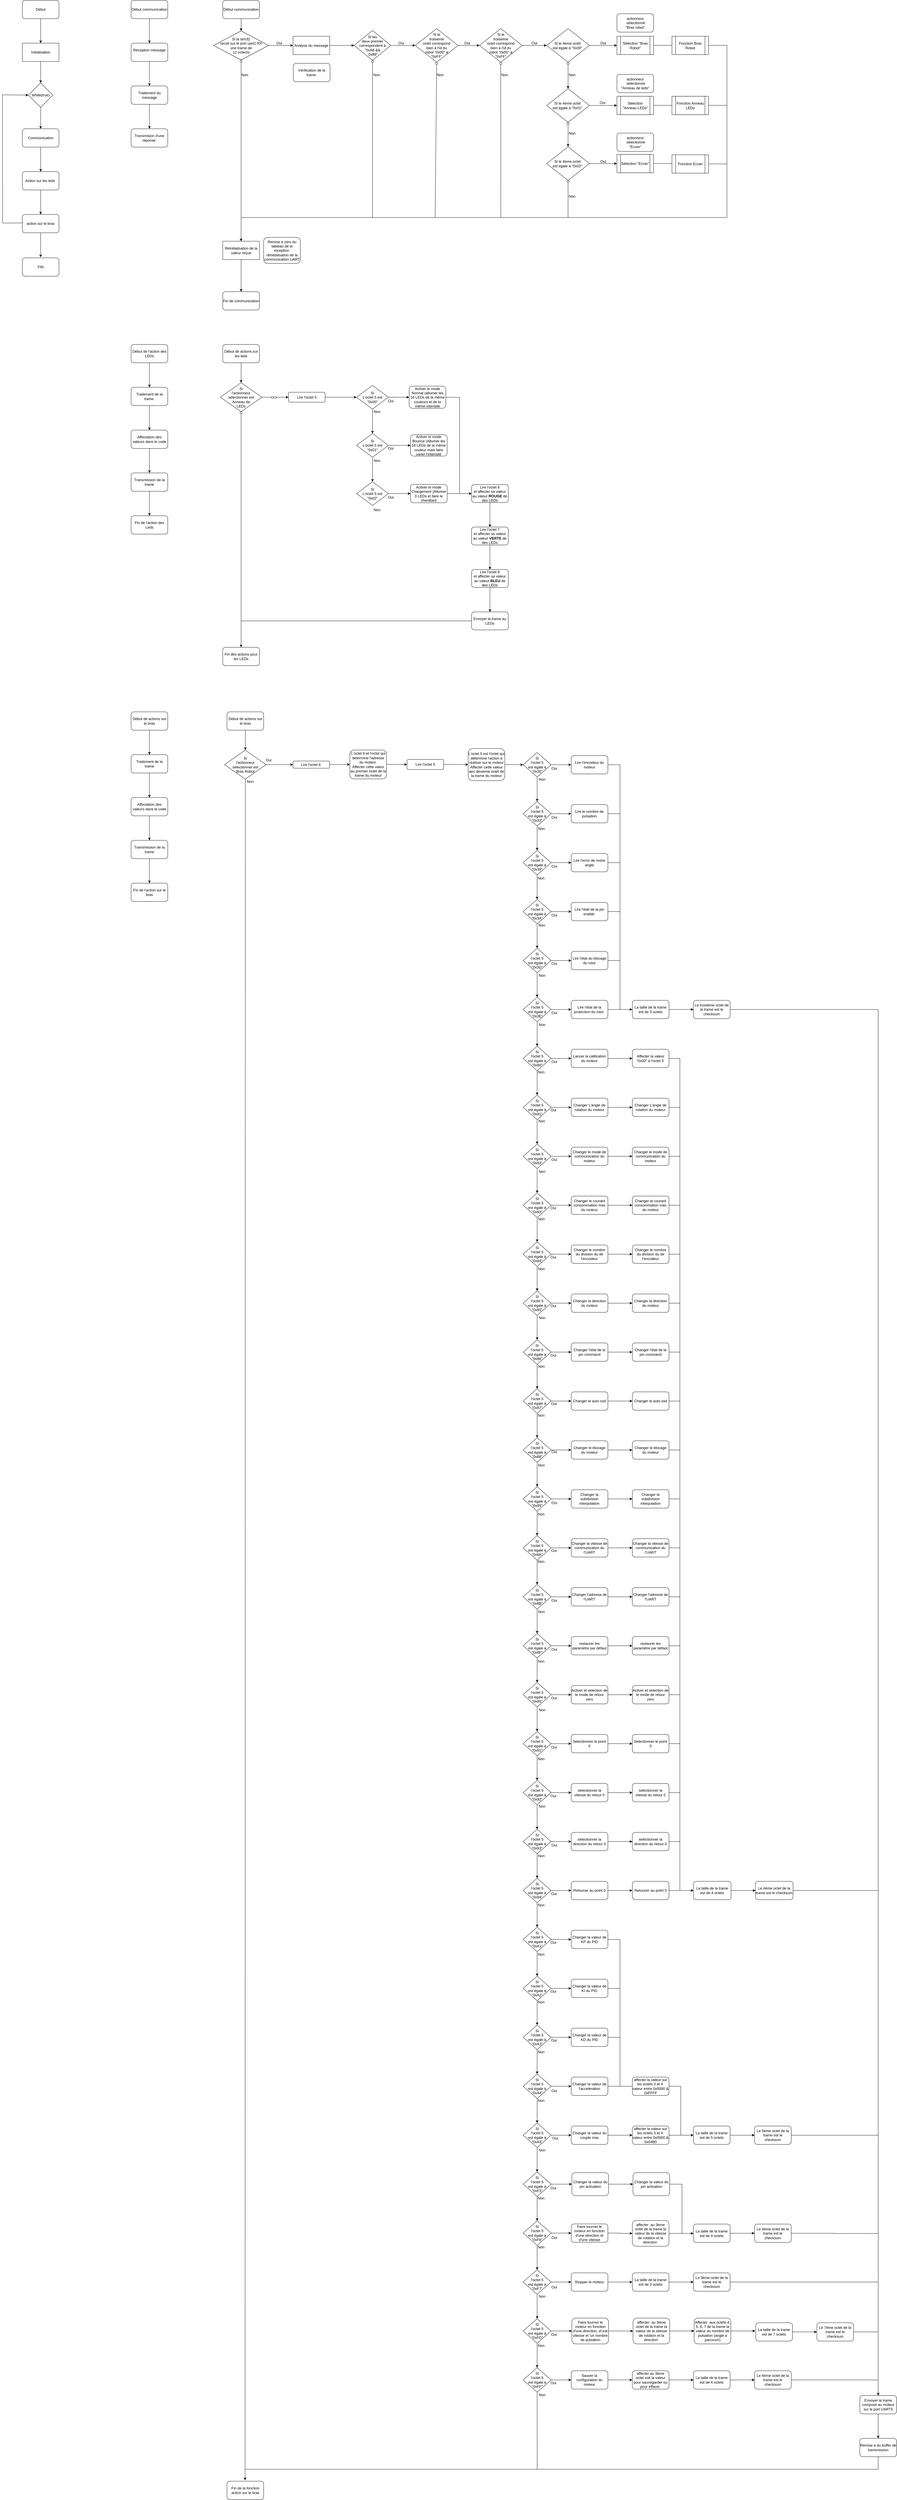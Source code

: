 <mxfile version="23.1.8" type="google">
  <diagram name="Page-1" id="dqlQAk03_nMIWkckE3K5">
    <mxGraphModel grid="0" page="1" gridSize="1" guides="1" tooltips="1" connect="1" arrows="1" fold="1" pageScale="1" pageWidth="827" pageHeight="1169" math="0" shadow="0">
      <root>
        <mxCell id="0" />
        <mxCell id="1" parent="0" />
        <mxCell id="MxBiDhXxKWsVpk-VD3PI-3" value="" style="edgeStyle=orthogonalEdgeStyle;rounded=0;orthogonalLoop=1;jettySize=auto;html=1;" edge="1" parent="1" source="MxBiDhXxKWsVpk-VD3PI-1" target="MxBiDhXxKWsVpk-VD3PI-2">
          <mxGeometry relative="1" as="geometry" />
        </mxCell>
        <mxCell id="MxBiDhXxKWsVpk-VD3PI-1" value="Début" style="rounded=1;whiteSpace=wrap;html=1;" vertex="1" parent="1">
          <mxGeometry x="294" y="50" width="120" height="60" as="geometry" />
        </mxCell>
        <mxCell id="MxBiDhXxKWsVpk-VD3PI-8" value="" style="edgeStyle=orthogonalEdgeStyle;rounded=0;orthogonalLoop=1;jettySize=auto;html=1;" edge="1" parent="1" source="MxBiDhXxKWsVpk-VD3PI-2" target="MxBiDhXxKWsVpk-VD3PI-7">
          <mxGeometry relative="1" as="geometry" />
        </mxCell>
        <mxCell id="MxBiDhXxKWsVpk-VD3PI-2" value="Initialisation&lt;br&gt;(GPIO, SPI, TIMER, UART)" style="whiteSpace=wrap;html=1;rounded=1;" vertex="1" parent="1">
          <mxGeometry x="294" y="190" width="120" height="60" as="geometry" />
        </mxCell>
        <mxCell id="MxBiDhXxKWsVpk-VD3PI-11" value="" style="edgeStyle=orthogonalEdgeStyle;rounded=0;orthogonalLoop=1;jettySize=auto;html=1;" edge="1" parent="1" source="MxBiDhXxKWsVpk-VD3PI-4" target="MxBiDhXxKWsVpk-VD3PI-10">
          <mxGeometry relative="1" as="geometry" />
        </mxCell>
        <mxCell id="MxBiDhXxKWsVpk-VD3PI-4" value="Communication" style="whiteSpace=wrap;html=1;rounded=1;" vertex="1" parent="1">
          <mxGeometry x="294" y="470" width="120" height="60" as="geometry" />
        </mxCell>
        <mxCell id="MxBiDhXxKWsVpk-VD3PI-9" value="" style="edgeStyle=orthogonalEdgeStyle;rounded=0;orthogonalLoop=1;jettySize=auto;html=1;" edge="1" parent="1" source="MxBiDhXxKWsVpk-VD3PI-7" target="MxBiDhXxKWsVpk-VD3PI-4">
          <mxGeometry relative="1" as="geometry" />
        </mxCell>
        <mxCell id="MxBiDhXxKWsVpk-VD3PI-20" style="edgeStyle=none;rounded=0;orthogonalLoop=1;jettySize=auto;html=1;exitX=0;exitY=0.5;exitDx=0;exitDy=0;endArrow=none;endFill=0;startArrow=classic;startFill=1;" edge="1" parent="1" source="MxBiDhXxKWsVpk-VD3PI-7">
          <mxGeometry relative="1" as="geometry">
            <mxPoint x="229" y="359" as="targetPoint" />
          </mxGeometry>
        </mxCell>
        <mxCell id="MxBiDhXxKWsVpk-VD3PI-7" value="While(true)" style="rhombus;whiteSpace=wrap;html=1;rounded=0&#xa;;" vertex="1" parent="1">
          <mxGeometry x="314" y="320" width="80" height="80" as="geometry" />
        </mxCell>
        <mxCell id="MxBiDhXxKWsVpk-VD3PI-13" value="" style="edgeStyle=orthogonalEdgeStyle;rounded=0;orthogonalLoop=1;jettySize=auto;html=1;" edge="1" parent="1" source="MxBiDhXxKWsVpk-VD3PI-10" target="MxBiDhXxKWsVpk-VD3PI-12">
          <mxGeometry relative="1" as="geometry" />
        </mxCell>
        <mxCell id="MxBiDhXxKWsVpk-VD3PI-10" value="Action sur les leds&amp;nbsp;" style="whiteSpace=wrap;html=1;rounded=1;" vertex="1" parent="1">
          <mxGeometry x="294" y="610" width="120" height="60" as="geometry" />
        </mxCell>
        <mxCell id="MxBiDhXxKWsVpk-VD3PI-15" value="" style="edgeStyle=orthogonalEdgeStyle;rounded=0;orthogonalLoop=1;jettySize=auto;html=1;" edge="1" parent="1" source="MxBiDhXxKWsVpk-VD3PI-12">
          <mxGeometry relative="1" as="geometry">
            <mxPoint x="354" y="890" as="targetPoint" />
          </mxGeometry>
        </mxCell>
        <mxCell id="MxBiDhXxKWsVpk-VD3PI-12" value="action sur le bras" style="whiteSpace=wrap;html=1;rounded=1;" vertex="1" parent="1">
          <mxGeometry x="294" y="750" width="120" height="60" as="geometry" />
        </mxCell>
        <mxCell id="MxBiDhXxKWsVpk-VD3PI-19" value="" style="edgeStyle=orthogonalEdgeStyle;rounded=0;orthogonalLoop=1;jettySize=auto;html=1;endArrow=none;endFill=0;" edge="1" parent="1">
          <mxGeometry relative="1" as="geometry">
            <mxPoint x="229" y="359" as="targetPoint" />
            <mxPoint x="294.0" y="777.803" as="sourcePoint" />
          </mxGeometry>
        </mxCell>
        <mxCell id="MxBiDhXxKWsVpk-VD3PI-21" value="FIN" style="whiteSpace=wrap;html=1;rounded=1;" vertex="1" parent="1">
          <mxGeometry x="294" y="892" width="120" height="60" as="geometry" />
        </mxCell>
        <mxCell id="MxBiDhXxKWsVpk-VD3PI-25" value="" style="edgeStyle=none;rounded=0;orthogonalLoop=1;jettySize=auto;html=1;" edge="1" parent="1" source="MxBiDhXxKWsVpk-VD3PI-23" target="MxBiDhXxKWsVpk-VD3PI-24">
          <mxGeometry relative="1" as="geometry" />
        </mxCell>
        <mxCell id="MxBiDhXxKWsVpk-VD3PI-23" value="Début communication" style="rounded=1;whiteSpace=wrap;html=1;" vertex="1" parent="1">
          <mxGeometry x="950" y="50" width="120" height="60" as="geometry" />
        </mxCell>
        <mxCell id="MxBiDhXxKWsVpk-VD3PI-27" value="" style="edgeStyle=none;rounded=0;orthogonalLoop=1;jettySize=auto;html=1;" edge="1" parent="1" source="MxBiDhXxKWsVpk-VD3PI-24" target="MxBiDhXxKWsVpk-VD3PI-26">
          <mxGeometry relative="1" as="geometry" />
        </mxCell>
        <mxCell id="MxBiDhXxKWsVpk-VD3PI-32" value="" style="edgeStyle=none;rounded=0;orthogonalLoop=1;jettySize=auto;html=1;entryX=0.5;entryY=0;entryDx=0;entryDy=0;" edge="1" parent="1" source="MxBiDhXxKWsVpk-VD3PI-24" target="fX_gD1YDC2tcjuMbH3MW-24">
          <mxGeometry relative="1" as="geometry">
            <mxPoint x="1010" y="825" as="targetPoint" />
          </mxGeometry>
        </mxCell>
        <mxCell id="MxBiDhXxKWsVpk-VD3PI-24" value="Si la stm32 &lt;br&gt;recoit sur le port uart2 RX &lt;br&gt;une trame de &lt;br&gt;12 octects" style="rhombus;whiteSpace=wrap;html=1;rounded=0&#xa;;" vertex="1" parent="1">
          <mxGeometry x="920" y="150" width="180" height="95" as="geometry" />
        </mxCell>
        <mxCell id="t8J576ol_tpwqE7DPTdl-13" value="" style="edgeStyle=orthogonalEdgeStyle;rounded=0;orthogonalLoop=1;jettySize=auto;html=1;" edge="1" parent="1" source="MxBiDhXxKWsVpk-VD3PI-26">
          <mxGeometry relative="1" as="geometry">
            <mxPoint x="1380.0" y="197.5" as="targetPoint" />
          </mxGeometry>
        </mxCell>
        <mxCell id="MxBiDhXxKWsVpk-VD3PI-26" value="Vérification de la trame&amp;nbsp;" style="rounded=1&#xa;;whiteSpace=wrap;html=1;" vertex="1" parent="1">
          <mxGeometry x="1180" y="167.5" width="120" height="60" as="geometry" />
        </mxCell>
        <mxCell id="MxBiDhXxKWsVpk-VD3PI-28" value="Oui" style="text;html=1;align=center;verticalAlign=middle;whiteSpace=wrap;rounded=0;" vertex="1" parent="1">
          <mxGeometry x="1105" y="175" width="60" height="30" as="geometry" />
        </mxCell>
        <mxCell id="MxBiDhXxKWsVpk-VD3PI-29" value="Non&amp;nbsp;" style="text;html=1;align=center;verticalAlign=middle;whiteSpace=wrap;rounded=0;" vertex="1" parent="1">
          <mxGeometry x="993.81" y="279" width="60" height="30" as="geometry" />
        </mxCell>
        <mxCell id="t8J576ol_tpwqE7DPTdl-40" value="" style="edgeStyle=orthogonalEdgeStyle;rounded=0;orthogonalLoop=1;jettySize=auto;html=1;exitX=0.5;exitY=1;exitDx=0;exitDy=0;" edge="1" parent="1" source="fX_gD1YDC2tcjuMbH3MW-24" target="t8J576ol_tpwqE7DPTdl-39">
          <mxGeometry relative="1" as="geometry">
            <mxPoint x="1010" y="910" as="sourcePoint" />
          </mxGeometry>
        </mxCell>
        <mxCell id="t8J576ol_tpwqE7DPTdl-5" value="" style="edgeStyle=orthogonalEdgeStyle;rounded=0;orthogonalLoop=1;jettySize=auto;html=1;entryX=0;entryY=0.5;entryDx=0;entryDy=0;" edge="1" parent="1" source="MxBiDhXxKWsVpk-VD3PI-36" target="t8J576ol_tpwqE7DPTdl-6">
          <mxGeometry relative="1" as="geometry">
            <mxPoint x="1580" y="200" as="targetPoint" />
          </mxGeometry>
        </mxCell>
        <mxCell id="MxBiDhXxKWsVpk-VD3PI-36" value="Si les &lt;br&gt;deux premier correspondent à &quot;0xA8 &amp;amp;&amp;amp;&lt;br&gt;&amp;nbsp;0x89&quot;" style="rhombus;whiteSpace=wrap;html=1;rounded=0&#xa;;" vertex="1" parent="1">
          <mxGeometry x="1380" y="148.75" width="120" height="97.5" as="geometry" />
        </mxCell>
        <mxCell id="t8J576ol_tpwqE7DPTdl-10" value="" style="edgeStyle=orthogonalEdgeStyle;rounded=0;orthogonalLoop=1;jettySize=auto;html=1;entryX=0;entryY=0.5;entryDx=0;entryDy=0;" edge="1" parent="1" source="MxBiDhXxKWsVpk-VD3PI-45" target="MxBiDhXxKWsVpk-VD3PI-47">
          <mxGeometry relative="1" as="geometry">
            <mxPoint x="2010" y="200" as="targetPoint" />
          </mxGeometry>
        </mxCell>
        <mxCell id="MxBiDhXxKWsVpk-VD3PI-45" value="Si le &lt;br&gt;troisieme&lt;br&gt;octet correspond &lt;br&gt;bien à l&#39;id du &lt;br&gt;robot &quot;0x00&quot; à &lt;br&gt;&quot;0xFF&quot;" style="rhombus;whiteSpace=wrap;html=1;rounded=0&#xa;;" vertex="1" parent="1">
          <mxGeometry x="1790" y="142.5" width="140" height="110" as="geometry" />
        </mxCell>
        <mxCell id="MxBiDhXxKWsVpk-VD3PI-61" value="" style="edgeStyle=none;rounded=0;orthogonalLoop=1;jettySize=auto;html=1;" edge="1" parent="1" source="fX_gD1YDC2tcjuMbH3MW-11" target="MxBiDhXxKWsVpk-VD3PI-60">
          <mxGeometry relative="1" as="geometry" />
        </mxCell>
        <mxCell id="MxBiDhXxKWsVpk-VD3PI-78" value="" style="edgeStyle=none;rounded=0;orthogonalLoop=1;jettySize=auto;html=1;" edge="1" parent="1" source="MxBiDhXxKWsVpk-VD3PI-47" target="MxBiDhXxKWsVpk-VD3PI-77">
          <mxGeometry relative="1" as="geometry" />
        </mxCell>
        <mxCell id="MxBiDhXxKWsVpk-VD3PI-47" value="Si le 4eme octet&amp;nbsp;&lt;br&gt;est égale à &quot;0x00&quot;&amp;nbsp;" style="rhombus;whiteSpace=wrap;html=1;rounded=0&#xa;;" vertex="1" parent="1">
          <mxGeometry x="2010" y="142.5" width="140" height="110" as="geometry" />
        </mxCell>
        <mxCell id="MxBiDhXxKWsVpk-VD3PI-49" value="Oui" style="text;html=1;align=center;verticalAlign=middle;whiteSpace=wrap;rounded=0;" vertex="1" parent="1">
          <mxGeometry x="1504.38" y="175" width="60" height="30" as="geometry" />
        </mxCell>
        <mxCell id="MxBiDhXxKWsVpk-VD3PI-50" value="Non&amp;nbsp;" style="text;html=1;align=center;verticalAlign=middle;whiteSpace=wrap;rounded=0;" vertex="1" parent="1">
          <mxGeometry x="1425" y="279" width="60" height="30" as="geometry" />
        </mxCell>
        <mxCell id="MxBiDhXxKWsVpk-VD3PI-53" value="" style="edgeStyle=none;rounded=0;orthogonalLoop=1;jettySize=auto;html=1;" edge="1" parent="1" source="MxBiDhXxKWsVpk-VD3PI-51" target="MxBiDhXxKWsVpk-VD3PI-52">
          <mxGeometry relative="1" as="geometry" />
        </mxCell>
        <mxCell id="MxBiDhXxKWsVpk-VD3PI-51" value="Début communication" style="rounded=1;whiteSpace=wrap;html=1;" vertex="1" parent="1">
          <mxGeometry x="650" y="50" width="120" height="60" as="geometry" />
        </mxCell>
        <mxCell id="MxBiDhXxKWsVpk-VD3PI-55" value="" style="edgeStyle=none;rounded=0;orthogonalLoop=1;jettySize=auto;html=1;" edge="1" parent="1" source="MxBiDhXxKWsVpk-VD3PI-52" target="MxBiDhXxKWsVpk-VD3PI-54">
          <mxGeometry relative="1" as="geometry" />
        </mxCell>
        <mxCell id="MxBiDhXxKWsVpk-VD3PI-52" value="Réception message&lt;div&gt;&lt;br&gt;&lt;/div&gt;" style="rounded=1;whiteSpace=wrap;html=1;verticalAlign=middle;" vertex="1" parent="1">
          <mxGeometry x="650" y="190" width="120" height="60" as="geometry" />
        </mxCell>
        <mxCell id="MxBiDhXxKWsVpk-VD3PI-57" value="" style="edgeStyle=none;rounded=0;orthogonalLoop=1;jettySize=auto;html=1;" edge="1" parent="1" source="MxBiDhXxKWsVpk-VD3PI-54" target="MxBiDhXxKWsVpk-VD3PI-56">
          <mxGeometry relative="1" as="geometry" />
        </mxCell>
        <mxCell id="MxBiDhXxKWsVpk-VD3PI-54" value="Traitement du message" style="whiteSpace=wrap;html=1;rounded=1;" vertex="1" parent="1">
          <mxGeometry x="650" y="330" width="120" height="60" as="geometry" />
        </mxCell>
        <mxCell id="MxBiDhXxKWsVpk-VD3PI-56" value="Transmision d&#39;une réponse&amp;nbsp;" style="whiteSpace=wrap;html=1;rounded=1;" vertex="1" parent="1">
          <mxGeometry x="650" y="470" width="120" height="60" as="geometry" />
        </mxCell>
        <mxCell id="MxBiDhXxKWsVpk-VD3PI-63" value="" style="edgeStyle=none;rounded=0;orthogonalLoop=1;jettySize=auto;html=1;" edge="1" parent="1" source="MxBiDhXxKWsVpk-VD3PI-60" target="MxBiDhXxKWsVpk-VD3PI-62">
          <mxGeometry relative="1" as="geometry" />
        </mxCell>
        <mxCell id="MxBiDhXxKWsVpk-VD3PI-81" value="" style="edgeStyle=none;rounded=0;orthogonalLoop=1;jettySize=auto;html=1;" edge="1" parent="1" source="MxBiDhXxKWsVpk-VD3PI-60" target="MxBiDhXxKWsVpk-VD3PI-80">
          <mxGeometry relative="1" as="geometry" />
        </mxCell>
        <mxCell id="MxBiDhXxKWsVpk-VD3PI-60" value="Si le 4eme octet&amp;nbsp;&lt;br&gt;est égale à &quot;0x01&quot;&amp;nbsp;" style="rhombus;whiteSpace=wrap;html=1;rounded=0&#xa;;" vertex="1" parent="1">
          <mxGeometry x="2010" y="338.75" width="140" height="110" as="geometry" />
        </mxCell>
        <mxCell id="MxBiDhXxKWsVpk-VD3PI-83" value="" style="edgeStyle=none;rounded=0;orthogonalLoop=1;jettySize=auto;html=1;" edge="1" parent="1" source="MxBiDhXxKWsVpk-VD3PI-62" target="MxBiDhXxKWsVpk-VD3PI-82">
          <mxGeometry relative="1" as="geometry" />
        </mxCell>
        <mxCell id="MxBiDhXxKWsVpk-VD3PI-62" value="Si le 4eme octet&amp;nbsp;&lt;br&gt;est égale à &quot;0x02&quot;&amp;nbsp;" style="rhombus;whiteSpace=wrap;html=1;rounded=0&#xa;;" vertex="1" parent="1">
          <mxGeometry x="2010" y="528.75" width="140" height="110" as="geometry" />
        </mxCell>
        <mxCell id="MxBiDhXxKWsVpk-VD3PI-68" value="Non&amp;nbsp;" style="text;html=1;align=center;verticalAlign=middle;whiteSpace=wrap;rounded=0;" vertex="1" parent="1">
          <mxGeometry x="2065" y="279" width="60" height="30" as="geometry" />
        </mxCell>
        <mxCell id="MxBiDhXxKWsVpk-VD3PI-69" value="Non&amp;nbsp;" style="text;html=1;align=center;verticalAlign=middle;whiteSpace=wrap;rounded=0;" vertex="1" parent="1">
          <mxGeometry x="2065" y="470" width="60" height="30" as="geometry" />
        </mxCell>
        <mxCell id="MxBiDhXxKWsVpk-VD3PI-70" value="Non&amp;nbsp;" style="text;html=1;align=center;verticalAlign=middle;whiteSpace=wrap;rounded=0;" vertex="1" parent="1">
          <mxGeometry x="2065" y="676" width="60" height="30" as="geometry" />
        </mxCell>
        <mxCell id="MxBiDhXxKWsVpk-VD3PI-71" value="Oui" style="text;html=1;align=center;verticalAlign=middle;whiteSpace=wrap;rounded=0;" vertex="1" parent="1">
          <mxGeometry x="2165" y="175" width="60" height="30" as="geometry" />
        </mxCell>
        <mxCell id="MxBiDhXxKWsVpk-VD3PI-72" value="Oui" style="text;html=1;align=center;verticalAlign=middle;whiteSpace=wrap;rounded=0;" vertex="1" parent="1">
          <mxGeometry x="2165" y="562" width="60" height="30" as="geometry" />
        </mxCell>
        <mxCell id="MxBiDhXxKWsVpk-VD3PI-73" value="Oui" style="text;html=1;align=center;verticalAlign=middle;whiteSpace=wrap;rounded=0;" vertex="1" parent="1">
          <mxGeometry x="2163" y="370" width="60" height="30" as="geometry" />
        </mxCell>
        <mxCell id="MxBiDhXxKWsVpk-VD3PI-77" value="actionneur&lt;br style=&quot;border-color: var(--border-color);&quot;&gt;&amp;nbsp;sélectionné&lt;br style=&quot;border-color: var(--border-color);&quot;&gt;&quot;Bras robot&quot;" style="whiteSpace=wrap;html=1;rounded=1;" vertex="1" parent="1">
          <mxGeometry x="2240" y="167.5" width="120" height="60" as="geometry" />
        </mxCell>
        <mxCell id="MxBiDhXxKWsVpk-VD3PI-80" value="actionneur&lt;br style=&quot;border-color: var(--border-color);&quot;&gt;&amp;nbsp;sélectionné&lt;br style=&quot;border-color: var(--border-color);&quot;&gt;&quot;Anneau de leds&quot;" style="whiteSpace=wrap;html=1;rounded=1&#xa;;" vertex="1" parent="1">
          <mxGeometry x="2240" y="363.75" width="120" height="60" as="geometry" />
        </mxCell>
        <mxCell id="MxBiDhXxKWsVpk-VD3PI-82" value="actionneur&lt;br style=&quot;border-color: var(--border-color);&quot;&gt;&amp;nbsp;sélectionné&lt;br style=&quot;border-color: var(--border-color);&quot;&gt;&quot;Ecran&quot;" style="whiteSpace=wrap;html=1;rounded=1;" vertex="1" parent="1">
          <mxGeometry x="2240" y="553.75" width="120" height="60" as="geometry" />
        </mxCell>
        <mxCell id="MxBiDhXxKWsVpk-VD3PI-85" value="" style="endArrow=none;html=1;rounded=0;" edge="1" parent="1">
          <mxGeometry width="50" height="50" relative="1" as="geometry">
            <mxPoint x="2360" y="197.08" as="sourcePoint" />
            <mxPoint x="2420" y="197.08" as="targetPoint" />
          </mxGeometry>
        </mxCell>
        <mxCell id="MxBiDhXxKWsVpk-VD3PI-86" value="" style="endArrow=none;html=1;rounded=0;endFill=0;startArrow=none;startFill=0;" edge="1" parent="1">
          <mxGeometry width="50" height="50" relative="1" as="geometry">
            <mxPoint x="2600" y="760" as="sourcePoint" />
            <mxPoint x="2600" y="197" as="targetPoint" />
          </mxGeometry>
        </mxCell>
        <mxCell id="MxBiDhXxKWsVpk-VD3PI-88" value="" style="endArrow=none;html=1;rounded=0;" edge="1" parent="1">
          <mxGeometry width="50" height="50" relative="1" as="geometry">
            <mxPoint x="2360" y="583.39" as="sourcePoint" />
            <mxPoint x="2420" y="583.75" as="targetPoint" />
          </mxGeometry>
        </mxCell>
        <mxCell id="MxBiDhXxKWsVpk-VD3PI-89" value="" style="endArrow=none;html=1;rounded=0;" edge="1" parent="1">
          <mxGeometry width="50" height="50" relative="1" as="geometry">
            <mxPoint x="2360" y="393.39" as="sourcePoint" />
            <mxPoint x="2420" y="393.39" as="targetPoint" />
          </mxGeometry>
        </mxCell>
        <mxCell id="t8J576ol_tpwqE7DPTdl-7" value="" style="edgeStyle=orthogonalEdgeStyle;rounded=0;orthogonalLoop=1;jettySize=auto;html=1;" edge="1" parent="1" source="t8J576ol_tpwqE7DPTdl-6" target="MxBiDhXxKWsVpk-VD3PI-45">
          <mxGeometry relative="1" as="geometry" />
        </mxCell>
        <mxCell id="t8J576ol_tpwqE7DPTdl-6" value="Si le &lt;br&gt;troisieme&lt;br&gt;octet correspond &lt;br&gt;bien à l&#39;id du &lt;br&gt;robot &quot;0x00&quot; à &lt;br&gt;&quot;0xFF&quot;" style="rhombus;whiteSpace=wrap;html=1;rounded=0&#xa;;" vertex="1" parent="1">
          <mxGeometry x="1580" y="142.5" width="140" height="110" as="geometry" />
        </mxCell>
        <mxCell id="t8J576ol_tpwqE7DPTdl-8" value="Oui" style="text;html=1;align=center;verticalAlign=middle;whiteSpace=wrap;rounded=0;" vertex="1" parent="1">
          <mxGeometry x="1720" y="175" width="60" height="30" as="geometry" />
        </mxCell>
        <mxCell id="t8J576ol_tpwqE7DPTdl-11" value="Non" style="text;html=1;align=center;verticalAlign=middle;whiteSpace=wrap;rounded=0;" vertex="1" parent="1">
          <mxGeometry x="1632" y="279" width="60" height="30" as="geometry" />
        </mxCell>
        <mxCell id="t8J576ol_tpwqE7DPTdl-17" value="" style="endArrow=none;html=1;rounded=0;entryX=0.5;entryY=1;entryDx=0;entryDy=0;" edge="1" parent="1" target="MxBiDhXxKWsVpk-VD3PI-36">
          <mxGeometry width="50" height="50" relative="1" as="geometry">
            <mxPoint x="1440" y="760" as="sourcePoint" />
            <mxPoint x="1470" y="340" as="targetPoint" />
          </mxGeometry>
        </mxCell>
        <mxCell id="t8J576ol_tpwqE7DPTdl-18" value="" style="endArrow=none;html=1;rounded=0;entryX=0.5;entryY=1;entryDx=0;entryDy=0;" edge="1" parent="1">
          <mxGeometry width="50" height="50" relative="1" as="geometry">
            <mxPoint x="1860" y="760" as="sourcePoint" />
            <mxPoint x="1859.64" y="252.5" as="targetPoint" />
          </mxGeometry>
        </mxCell>
        <mxCell id="t8J576ol_tpwqE7DPTdl-19" value="" style="endArrow=none;html=1;rounded=0;entryX=0.5;entryY=1;entryDx=0;entryDy=0;" edge="1" parent="1" source="fX_gD1YDC2tcjuMbH3MW-8">
          <mxGeometry width="50" height="50" relative="1" as="geometry">
            <mxPoint x="1645" y="760" as="sourcePoint" />
            <mxPoint x="1650" y="252.5" as="targetPoint" />
          </mxGeometry>
        </mxCell>
        <mxCell id="t8J576ol_tpwqE7DPTdl-24" value="Non&amp;nbsp;" style="text;html=1;align=center;verticalAlign=middle;whiteSpace=wrap;rounded=0;" vertex="1" parent="1">
          <mxGeometry x="1844" y="279" width="60" height="30" as="geometry" />
        </mxCell>
        <mxCell id="t8J576ol_tpwqE7DPTdl-26" value="Fonction bras robot" style="whiteSpace=wrap;html=1;rounded=1;" vertex="1" parent="1">
          <mxGeometry x="2420" y="167.5" width="120" height="60" as="geometry" />
        </mxCell>
        <mxCell id="t8J576ol_tpwqE7DPTdl-27" value="" style="endArrow=none;html=1;rounded=0;" edge="1" parent="1">
          <mxGeometry width="50" height="50" relative="1" as="geometry">
            <mxPoint x="2540" y="197.08" as="sourcePoint" />
            <mxPoint x="2600" y="197.08" as="targetPoint" />
          </mxGeometry>
        </mxCell>
        <mxCell id="t8J576ol_tpwqE7DPTdl-28" value="Fonction anneau de leds" style="whiteSpace=wrap;html=1;rounded=1&#xa;;" vertex="1" parent="1">
          <mxGeometry x="2420" y="363.75" width="120" height="60" as="geometry" />
        </mxCell>
        <mxCell id="t8J576ol_tpwqE7DPTdl-29" value="" style="endArrow=none;html=1;rounded=0;" edge="1" parent="1">
          <mxGeometry width="50" height="50" relative="1" as="geometry">
            <mxPoint x="2540" y="393.39" as="sourcePoint" />
            <mxPoint x="2600" y="393.39" as="targetPoint" />
          </mxGeometry>
        </mxCell>
        <mxCell id="t8J576ol_tpwqE7DPTdl-30" value="Fonction Ecran" style="whiteSpace=wrap;html=1;rounded=1;" vertex="1" parent="1">
          <mxGeometry x="2420" y="555" width="120" height="60" as="geometry" />
        </mxCell>
        <mxCell id="t8J576ol_tpwqE7DPTdl-31" value="" style="endArrow=none;html=1;rounded=0;" edge="1" parent="1">
          <mxGeometry width="50" height="50" relative="1" as="geometry">
            <mxPoint x="2540" y="584.64" as="sourcePoint" />
            <mxPoint x="2600" y="585" as="targetPoint" />
          </mxGeometry>
        </mxCell>
        <mxCell id="t8J576ol_tpwqE7DPTdl-34" value="" style="edgeStyle=orthogonalEdgeStyle;rounded=0;orthogonalLoop=1;jettySize=auto;html=1;" edge="1" parent="1" source="t8J576ol_tpwqE7DPTdl-32" target="t8J576ol_tpwqE7DPTdl-33">
          <mxGeometry relative="1" as="geometry" />
        </mxCell>
        <mxCell id="t8J576ol_tpwqE7DPTdl-32" value="Début de actions sur les leds" style="whiteSpace=wrap;html=1;rounded=1;" vertex="1" parent="1">
          <mxGeometry x="950" y="1175" width="120" height="60" as="geometry" />
        </mxCell>
        <mxCell id="t8J576ol_tpwqE7DPTdl-46" value="" style="edgeStyle=orthogonalEdgeStyle;rounded=0;orthogonalLoop=1;jettySize=auto;html=1;entryX=0;entryY=0.5;entryDx=0;entryDy=0;" edge="1" parent="1" source="t8J576ol_tpwqE7DPTdl-33" target="t8J576ol_tpwqE7DPTdl-77">
          <mxGeometry relative="1" as="geometry">
            <mxPoint x="1170" y="1346.87" as="targetPoint" />
          </mxGeometry>
        </mxCell>
        <mxCell id="fX_gD1YDC2tcjuMbH3MW-18" value="OUI" style="edgeLabel;html=1;align=center;verticalAlign=middle;resizable=0;points=[];" connectable="0" vertex="1" parent="t8J576ol_tpwqE7DPTdl-46">
          <mxGeometry x="-0.104" relative="1" as="geometry">
            <mxPoint as="offset" />
          </mxGeometry>
        </mxCell>
        <mxCell id="t8J576ol_tpwqE7DPTdl-93" value="" style="edgeStyle=orthogonalEdgeStyle;rounded=0;orthogonalLoop=1;jettySize=auto;html=1;endArrow=none;endFill=0;" edge="1" parent="1" source="fX_gD1YDC2tcjuMbH3MW-16">
          <mxGeometry relative="1" as="geometry">
            <mxPoint x="1010" y="2080" as="targetPoint" />
          </mxGeometry>
        </mxCell>
        <mxCell id="t8J576ol_tpwqE7DPTdl-33" value="Si &lt;br&gt;l&#39;actionneur &lt;br&gt;sélectionner est &lt;br&gt;Anneau de &lt;br&gt;LEDs" style="rhombus;whiteSpace=wrap;html=1;rounded=0;" vertex="1" parent="1">
          <mxGeometry x="942.19" y="1300" width="135.62" height="95" as="geometry" />
        </mxCell>
        <mxCell id="t8J576ol_tpwqE7DPTdl-36" value="" style="endArrow=none;html=1;rounded=0;" edge="1" parent="1">
          <mxGeometry width="50" height="50" relative="1" as="geometry">
            <mxPoint x="1010" y="760" as="sourcePoint" />
            <mxPoint x="2600" y="760" as="targetPoint" />
          </mxGeometry>
        </mxCell>
        <mxCell id="t8J576ol_tpwqE7DPTdl-39" value="Fin de communication" style="whiteSpace=wrap;html=1;rounded=1&#xa;;" vertex="1" parent="1">
          <mxGeometry x="950" y="1002.5" width="120" height="60" as="geometry" />
        </mxCell>
        <mxCell id="t8J576ol_tpwqE7DPTdl-41" value="" style="endArrow=none;html=1;rounded=0;entryX=0.5;entryY=1;entryDx=0;entryDy=0;" edge="1" parent="1" source="fX_gD1YDC2tcjuMbH3MW-14" target="MxBiDhXxKWsVpk-VD3PI-62">
          <mxGeometry width="50" height="50" relative="1" as="geometry">
            <mxPoint x="2080" y="760" as="sourcePoint" />
            <mxPoint x="2030" y="655" as="targetPoint" />
          </mxGeometry>
        </mxCell>
        <mxCell id="t8J576ol_tpwqE7DPTdl-49" value="" style="edgeStyle=orthogonalEdgeStyle;rounded=0;orthogonalLoop=1;jettySize=auto;html=1;exitX=1;exitY=0.5;exitDx=0;exitDy=0;" edge="1" parent="1" source="t8J576ol_tpwqE7DPTdl-77" target="t8J576ol_tpwqE7DPTdl-48">
          <mxGeometry relative="1" as="geometry">
            <mxPoint x="1290" y="1346.87" as="sourcePoint" />
          </mxGeometry>
        </mxCell>
        <mxCell id="t8J576ol_tpwqE7DPTdl-51" value="" style="edgeStyle=orthogonalEdgeStyle;rounded=0;orthogonalLoop=1;jettySize=auto;html=1;" edge="1" parent="1" source="t8J576ol_tpwqE7DPTdl-48" target="t8J576ol_tpwqE7DPTdl-50">
          <mxGeometry relative="1" as="geometry" />
        </mxCell>
        <mxCell id="t8J576ol_tpwqE7DPTdl-63" value="" style="edgeStyle=orthogonalEdgeStyle;rounded=0;orthogonalLoop=1;jettySize=auto;html=1;" edge="1" parent="1" source="t8J576ol_tpwqE7DPTdl-48" target="t8J576ol_tpwqE7DPTdl-61">
          <mxGeometry relative="1" as="geometry" />
        </mxCell>
        <mxCell id="t8J576ol_tpwqE7DPTdl-48" value="Si &lt;br&gt;L&#39;octet 5 est&lt;br&gt;&quot;0x00&quot;" style="rhombus;whiteSpace=wrap;html=1;rounded=0;" vertex="1" parent="1">
          <mxGeometry x="1387.81" y="1308.75" width="104.38" height="77.5" as="geometry" />
        </mxCell>
        <mxCell id="t8J576ol_tpwqE7DPTdl-53" value="" style="edgeStyle=orthogonalEdgeStyle;rounded=0;orthogonalLoop=1;jettySize=auto;html=1;" edge="1" parent="1" source="t8J576ol_tpwqE7DPTdl-50" target="t8J576ol_tpwqE7DPTdl-52">
          <mxGeometry relative="1" as="geometry" />
        </mxCell>
        <mxCell id="t8J576ol_tpwqE7DPTdl-58" value="" style="edgeStyle=orthogonalEdgeStyle;rounded=0;orthogonalLoop=1;jettySize=auto;html=1;" edge="1" parent="1" source="t8J576ol_tpwqE7DPTdl-50" target="t8J576ol_tpwqE7DPTdl-57">
          <mxGeometry relative="1" as="geometry" />
        </mxCell>
        <mxCell id="t8J576ol_tpwqE7DPTdl-50" value="Si &lt;br&gt;L&#39;octet 5 est&lt;br&gt;&quot;0x01&quot;" style="rhombus;whiteSpace=wrap;html=1;rounded=0;" vertex="1" parent="1">
          <mxGeometry x="1387.81" y="1466.25" width="104.38" height="77.5" as="geometry" />
        </mxCell>
        <mxCell id="t8J576ol_tpwqE7DPTdl-65" value="" style="edgeStyle=orthogonalEdgeStyle;rounded=0;orthogonalLoop=1;jettySize=auto;html=1;" edge="1" parent="1" source="t8J576ol_tpwqE7DPTdl-52" target="t8J576ol_tpwqE7DPTdl-64">
          <mxGeometry relative="1" as="geometry" />
        </mxCell>
        <mxCell id="t8J576ol_tpwqE7DPTdl-52" value="Si &lt;br&gt;L&#39;octet 5 est&lt;br&gt;&quot;0x02&quot;" style="rhombus;whiteSpace=wrap;html=1;rounded=0;" vertex="1" parent="1">
          <mxGeometry x="1387.81" y="1623.75" width="104.38" height="77.5" as="geometry" />
        </mxCell>
        <mxCell id="t8J576ol_tpwqE7DPTdl-54" value="Oui" style="text;html=1;align=center;verticalAlign=middle;whiteSpace=wrap;rounded=0;" vertex="1" parent="1">
          <mxGeometry x="1470" y="1660" width="60" height="30" as="geometry" />
        </mxCell>
        <mxCell id="t8J576ol_tpwqE7DPTdl-55" value="Oui" style="text;html=1;align=center;verticalAlign=middle;whiteSpace=wrap;rounded=0;" vertex="1" parent="1">
          <mxGeometry x="1470" y="1345" width="60" height="30" as="geometry" />
        </mxCell>
        <mxCell id="t8J576ol_tpwqE7DPTdl-56" value="Oui" style="text;html=1;align=center;verticalAlign=middle;whiteSpace=wrap;rounded=0;" vertex="1" parent="1">
          <mxGeometry x="1470" y="1500" width="60" height="30" as="geometry" />
        </mxCell>
        <mxCell id="t8J576ol_tpwqE7DPTdl-57" value="Activer le mode Bounce (Allumer les 16 LEDs de la même couleur mais faire varier l&#39;intensité" style="whiteSpace=wrap;html=1;rounded=1;" vertex="1" parent="1">
          <mxGeometry x="1564.38" y="1470" width="120" height="70" as="geometry" />
        </mxCell>
        <mxCell id="t8J576ol_tpwqE7DPTdl-61" value="Activer le mode Normal (allumer les 16 LEDs de la même couleurs et de la même intensité" style="whiteSpace=wrap;html=1;rounded=1;" vertex="1" parent="1">
          <mxGeometry x="1560" y="1311.25" width="120" height="72.5" as="geometry" />
        </mxCell>
        <mxCell id="t8J576ol_tpwqE7DPTdl-75" value="" style="edgeStyle=orthogonalEdgeStyle;rounded=0;orthogonalLoop=1;jettySize=auto;html=1;entryX=0;entryY=0.5;entryDx=0;entryDy=0;" edge="1" parent="1" source="t8J576ol_tpwqE7DPTdl-64" target="t8J576ol_tpwqE7DPTdl-74">
          <mxGeometry relative="1" as="geometry" />
        </mxCell>
        <mxCell id="t8J576ol_tpwqE7DPTdl-64" value="Activer le mode Chargement (Allumer 3 LEDs et faire le chenillard" style="whiteSpace=wrap;html=1;rounded=1;" vertex="1" parent="1">
          <mxGeometry x="1564.38" y="1632.5" width="120" height="60" as="geometry" />
        </mxCell>
        <mxCell id="t8J576ol_tpwqE7DPTdl-67" value="Non" style="text;html=1;align=center;verticalAlign=middle;whiteSpace=wrap;rounded=0;" vertex="1" parent="1">
          <mxGeometry x="1425" y="1380" width="60" height="30" as="geometry" />
        </mxCell>
        <mxCell id="t8J576ol_tpwqE7DPTdl-68" value="Non" style="text;html=1;align=center;verticalAlign=middle;whiteSpace=wrap;rounded=0;" vertex="1" parent="1">
          <mxGeometry x="1425" y="1701.25" width="60" height="30" as="geometry" />
        </mxCell>
        <mxCell id="t8J576ol_tpwqE7DPTdl-69" value="Non" style="text;html=1;align=center;verticalAlign=middle;whiteSpace=wrap;rounded=0;" vertex="1" parent="1">
          <mxGeometry x="1425" y="1540" width="60" height="30" as="geometry" />
        </mxCell>
        <mxCell id="t8J576ol_tpwqE7DPTdl-87" value="" style="edgeStyle=orthogonalEdgeStyle;rounded=0;orthogonalLoop=1;jettySize=auto;html=1;" edge="1" parent="1" source="t8J576ol_tpwqE7DPTdl-74" target="t8J576ol_tpwqE7DPTdl-86">
          <mxGeometry relative="1" as="geometry" />
        </mxCell>
        <mxCell id="t8J576ol_tpwqE7DPTdl-74" value="Lire l&#39;octet 6&lt;br style=&quot;border-color: var(--border-color);&quot;&gt;et affecter sa valeur au valeur&amp;nbsp;&lt;b style=&quot;border-color: var(--border-color);&quot;&gt;ROUGE&amp;nbsp;&lt;/b&gt;de des LEDs" style="whiteSpace=wrap;html=1;rounded=1;" vertex="1" parent="1">
          <mxGeometry x="1764.38" y="1633.13" width="120" height="58.75" as="geometry" />
        </mxCell>
        <mxCell id="t8J576ol_tpwqE7DPTdl-77" value="Lire l&#39;octet 5" style="whiteSpace=wrap;html=1;rounded=1;" vertex="1" parent="1">
          <mxGeometry x="1165" y="1331.25" width="120" height="32.5" as="geometry" />
        </mxCell>
        <mxCell id="t8J576ol_tpwqE7DPTdl-84" value="" style="endArrow=none;html=1;rounded=0;entryX=1;entryY=0.5;entryDx=0;entryDy=0;" edge="1" parent="1" target="t8J576ol_tpwqE7DPTdl-61">
          <mxGeometry width="50" height="50" relative="1" as="geometry">
            <mxPoint x="1725" y="1348" as="sourcePoint" />
            <mxPoint x="1770" y="1565" as="targetPoint" />
          </mxGeometry>
        </mxCell>
        <mxCell id="t8J576ol_tpwqE7DPTdl-85" value="" style="endArrow=none;html=1;rounded=0;" edge="1" parent="1">
          <mxGeometry width="50" height="50" relative="1" as="geometry">
            <mxPoint x="1725" y="1347" as="sourcePoint" />
            <mxPoint x="1725" y="1661.5" as="targetPoint" />
          </mxGeometry>
        </mxCell>
        <mxCell id="t8J576ol_tpwqE7DPTdl-89" value="" style="edgeStyle=orthogonalEdgeStyle;rounded=0;orthogonalLoop=1;jettySize=auto;html=1;" edge="1" parent="1" source="t8J576ol_tpwqE7DPTdl-86" target="t8J576ol_tpwqE7DPTdl-88">
          <mxGeometry relative="1" as="geometry" />
        </mxCell>
        <mxCell id="t8J576ol_tpwqE7DPTdl-86" value="Lire l&#39;octet 7&lt;br style=&quot;border-color: var(--border-color);&quot;&gt;et affecter sa valeur au valeur&amp;nbsp;&lt;b style=&quot;border-color: var(--border-color);&quot;&gt;VERTE&amp;nbsp;&lt;/b&gt;de des LEDs" style="whiteSpace=wrap;html=1;rounded=1;" vertex="1" parent="1">
          <mxGeometry x="1764.38" y="1771.88" width="120" height="58.75" as="geometry" />
        </mxCell>
        <mxCell id="t8J576ol_tpwqE7DPTdl-95" value="" style="edgeStyle=orthogonalEdgeStyle;rounded=0;orthogonalLoop=1;jettySize=auto;html=1;" edge="1" parent="1" source="t8J576ol_tpwqE7DPTdl-88" target="t8J576ol_tpwqE7DPTdl-94">
          <mxGeometry relative="1" as="geometry" />
        </mxCell>
        <mxCell id="t8J576ol_tpwqE7DPTdl-88" value="Lire l&#39;octet 8&lt;br style=&quot;border-color: var(--border-color);&quot;&gt;et affecter sa valeur au valeur &lt;b&gt;BLEU&amp;nbsp;&lt;/b&gt;de des LEDs" style="whiteSpace=wrap;html=1;rounded=1;" vertex="1" parent="1">
          <mxGeometry x="1764.38" y="1910.63" width="120" height="58.75" as="geometry" />
        </mxCell>
        <mxCell id="t8J576ol_tpwqE7DPTdl-97" value="" style="edgeStyle=orthogonalEdgeStyle;rounded=0;orthogonalLoop=1;jettySize=auto;html=1;" edge="1" parent="1" source="t8J576ol_tpwqE7DPTdl-94" target="t8J576ol_tpwqE7DPTdl-96">
          <mxGeometry relative="1" as="geometry" />
        </mxCell>
        <mxCell id="t8J576ol_tpwqE7DPTdl-94" value="Envoyer la trame au LEDs" style="whiteSpace=wrap;html=1;rounded=1;" vertex="1" parent="1">
          <mxGeometry x="1764.38" y="2049.38" width="120" height="58.75" as="geometry" />
        </mxCell>
        <mxCell id="t8J576ol_tpwqE7DPTdl-96" value="Fin des actions pour les LEDs" style="whiteSpace=wrap;html=1;rounded=1;" vertex="1" parent="1">
          <mxGeometry x="950.0" y="2164.995" width="120" height="60" as="geometry" />
        </mxCell>
        <mxCell id="t8J576ol_tpwqE7DPTdl-98" value="" style="edgeStyle=orthogonalEdgeStyle;rounded=0;orthogonalLoop=1;jettySize=auto;html=1;" edge="1" parent="1" source="t8J576ol_tpwqE7DPTdl-99" target="t8J576ol_tpwqE7DPTdl-102">
          <mxGeometry relative="1" as="geometry" />
        </mxCell>
        <mxCell id="t8J576ol_tpwqE7DPTdl-99" value="Début de actions sur le bras" style="whiteSpace=wrap;html=1;rounded=1;" vertex="1" parent="1">
          <mxGeometry x="963.81" y="2376" width="120" height="60" as="geometry" />
        </mxCell>
        <mxCell id="U5VWjNL-1dkJV_Vy5fgO-16" value="" style="edgeStyle=orthogonalEdgeStyle;rounded=0;orthogonalLoop=1;jettySize=auto;html=1;" edge="1" parent="1" source="t8J576ol_tpwqE7DPTdl-102" target="U5VWjNL-1dkJV_Vy5fgO-15">
          <mxGeometry relative="1" as="geometry" />
        </mxCell>
        <mxCell id="t8J576ol_tpwqE7DPTdl-102" value="Si &lt;br&gt;l&#39;actionneur &lt;br&gt;sélectionner est &lt;br&gt;Bras Robot" style="rhombus;whiteSpace=wrap;html=1;rounded=0;" vertex="1" parent="1">
          <mxGeometry x="956.0" y="2501" width="135.62" height="95" as="geometry" />
        </mxCell>
        <mxCell id="U5VWjNL-1dkJV_Vy5fgO-32" value="" style="edgeStyle=orthogonalEdgeStyle;rounded=0;orthogonalLoop=1;jettySize=auto;html=1;" edge="1" parent="1" source="t8J576ol_tpwqE7DPTdl-135" target="U5VWjNL-1dkJV_Vy5fgO-31">
          <mxGeometry relative="1" as="geometry" />
        </mxCell>
        <mxCell id="t8J576ol_tpwqE7DPTdl-135" value="Lire l&#39;octet 5" style="whiteSpace=wrap;html=1;rounded=1;" vertex="1" parent="1">
          <mxGeometry x="1553" y="2531.5" width="120" height="33" as="geometry" />
        </mxCell>
        <mxCell id="t8J576ol_tpwqE7DPTdl-140" value="" style="edgeStyle=orthogonalEdgeStyle;rounded=0;orthogonalLoop=1;jettySize=auto;html=1;" edge="1" parent="1" source="t8J576ol_tpwqE7DPTdl-137" target="t8J576ol_tpwqE7DPTdl-139">
          <mxGeometry relative="1" as="geometry" />
        </mxCell>
        <mxCell id="t8J576ol_tpwqE7DPTdl-207" value="" style="edgeStyle=orthogonalEdgeStyle;rounded=0;orthogonalLoop=1;jettySize=auto;html=1;" edge="1" parent="1" source="t8J576ol_tpwqE7DPTdl-137" target="t8J576ol_tpwqE7DPTdl-206">
          <mxGeometry relative="1" as="geometry" />
        </mxCell>
        <mxCell id="t8J576ol_tpwqE7DPTdl-137" value="Si &lt;br&gt;l&#39;octet 5 &lt;br&gt;est égale&amp;nbsp;à &quot;0x30&quot;" style="rhombus;whiteSpace=wrap;html=1;rounded=0;" vertex="1" parent="1">
          <mxGeometry x="1933" y="2509" width="91.57" height="80" as="geometry" />
        </mxCell>
        <mxCell id="t8J576ol_tpwqE7DPTdl-142" value="" style="edgeStyle=orthogonalEdgeStyle;rounded=0;orthogonalLoop=1;jettySize=auto;html=1;" edge="1" parent="1" source="t8J576ol_tpwqE7DPTdl-139" target="t8J576ol_tpwqE7DPTdl-141">
          <mxGeometry relative="1" as="geometry" />
        </mxCell>
        <mxCell id="t8J576ol_tpwqE7DPTdl-209" value="" style="edgeStyle=orthogonalEdgeStyle;rounded=0;orthogonalLoop=1;jettySize=auto;html=1;" edge="1" parent="1" source="t8J576ol_tpwqE7DPTdl-139" target="t8J576ol_tpwqE7DPTdl-208">
          <mxGeometry relative="1" as="geometry" />
        </mxCell>
        <mxCell id="t8J576ol_tpwqE7DPTdl-139" value="Si &lt;br&gt;l&#39;octet 5 &lt;br&gt;est égale&amp;nbsp;à &quot;0x33&quot;" style="rhombus;whiteSpace=wrap;html=1;rounded=0;" vertex="1" parent="1">
          <mxGeometry x="1933" y="2669" width="91.57" height="80" as="geometry" />
        </mxCell>
        <mxCell id="t8J576ol_tpwqE7DPTdl-144" value="" style="edgeStyle=orthogonalEdgeStyle;rounded=0;orthogonalLoop=1;jettySize=auto;html=1;" edge="1" parent="1" source="t8J576ol_tpwqE7DPTdl-141" target="t8J576ol_tpwqE7DPTdl-143">
          <mxGeometry relative="1" as="geometry" />
        </mxCell>
        <mxCell id="t8J576ol_tpwqE7DPTdl-211" value="" style="edgeStyle=orthogonalEdgeStyle;rounded=0;orthogonalLoop=1;jettySize=auto;html=1;" edge="1" parent="1" source="t8J576ol_tpwqE7DPTdl-141" target="t8J576ol_tpwqE7DPTdl-210">
          <mxGeometry relative="1" as="geometry" />
        </mxCell>
        <mxCell id="t8J576ol_tpwqE7DPTdl-141" value="Si &lt;br&gt;l&#39;octet 5 &lt;br&gt;est égale&amp;nbsp;à &quot;0x39&quot;" style="rhombus;whiteSpace=wrap;html=1;rounded=0;" vertex="1" parent="1">
          <mxGeometry x="1933" y="2829" width="91.57" height="80" as="geometry" />
        </mxCell>
        <mxCell id="t8J576ol_tpwqE7DPTdl-146" value="" style="edgeStyle=orthogonalEdgeStyle;rounded=0;orthogonalLoop=1;jettySize=auto;html=1;" edge="1" parent="1" source="t8J576ol_tpwqE7DPTdl-143" target="t8J576ol_tpwqE7DPTdl-145">
          <mxGeometry relative="1" as="geometry" />
        </mxCell>
        <mxCell id="t8J576ol_tpwqE7DPTdl-213" value="" style="edgeStyle=orthogonalEdgeStyle;rounded=0;orthogonalLoop=1;jettySize=auto;html=1;" edge="1" parent="1" source="t8J576ol_tpwqE7DPTdl-143" target="t8J576ol_tpwqE7DPTdl-212">
          <mxGeometry relative="1" as="geometry" />
        </mxCell>
        <mxCell id="t8J576ol_tpwqE7DPTdl-143" value="Si &lt;br&gt;l&#39;octet 5 &lt;br&gt;est égale&amp;nbsp;à &quot;0x3A&quot;" style="rhombus;whiteSpace=wrap;html=1;rounded=0;" vertex="1" parent="1">
          <mxGeometry x="1933" y="2989" width="91.57" height="80" as="geometry" />
        </mxCell>
        <mxCell id="t8J576ol_tpwqE7DPTdl-148" value="" style="edgeStyle=orthogonalEdgeStyle;rounded=0;orthogonalLoop=1;jettySize=auto;html=1;" edge="1" parent="1" source="t8J576ol_tpwqE7DPTdl-145" target="t8J576ol_tpwqE7DPTdl-147">
          <mxGeometry relative="1" as="geometry" />
        </mxCell>
        <mxCell id="t8J576ol_tpwqE7DPTdl-215" value="" style="edgeStyle=orthogonalEdgeStyle;rounded=0;orthogonalLoop=1;jettySize=auto;html=1;" edge="1" parent="1" source="t8J576ol_tpwqE7DPTdl-145" target="t8J576ol_tpwqE7DPTdl-214">
          <mxGeometry relative="1" as="geometry" />
        </mxCell>
        <mxCell id="t8J576ol_tpwqE7DPTdl-145" value="Si &lt;br&gt;l&#39;octet 5 &lt;br&gt;est égale&amp;nbsp;à &quot;0x3D&quot;" style="rhombus;whiteSpace=wrap;html=1;rounded=0;" vertex="1" parent="1">
          <mxGeometry x="1933" y="3149" width="91.57" height="80" as="geometry" />
        </mxCell>
        <mxCell id="t8J576ol_tpwqE7DPTdl-150" value="" style="edgeStyle=orthogonalEdgeStyle;rounded=0;orthogonalLoop=1;jettySize=auto;html=1;" edge="1" parent="1" source="t8J576ol_tpwqE7DPTdl-147" target="t8J576ol_tpwqE7DPTdl-149">
          <mxGeometry relative="1" as="geometry" />
        </mxCell>
        <mxCell id="t8J576ol_tpwqE7DPTdl-217" value="" style="edgeStyle=orthogonalEdgeStyle;rounded=0;orthogonalLoop=1;jettySize=auto;html=1;" edge="1" parent="1" source="t8J576ol_tpwqE7DPTdl-147" target="t8J576ol_tpwqE7DPTdl-216">
          <mxGeometry relative="1" as="geometry" />
        </mxCell>
        <mxCell id="t8J576ol_tpwqE7DPTdl-147" value="Si &lt;br&gt;l&#39;octet 5 &lt;br&gt;est égale&amp;nbsp;à &quot;0x3E&quot;" style="rhombus;whiteSpace=wrap;html=1;rounded=0;" vertex="1" parent="1">
          <mxGeometry x="1933" y="3309" width="91.57" height="80" as="geometry" />
        </mxCell>
        <mxCell id="t8J576ol_tpwqE7DPTdl-152" value="" style="edgeStyle=orthogonalEdgeStyle;rounded=0;orthogonalLoop=1;jettySize=auto;html=1;" edge="1" parent="1" source="t8J576ol_tpwqE7DPTdl-149" target="t8J576ol_tpwqE7DPTdl-151">
          <mxGeometry relative="1" as="geometry" />
        </mxCell>
        <mxCell id="t8J576ol_tpwqE7DPTdl-219" value="" style="edgeStyle=orthogonalEdgeStyle;rounded=0;orthogonalLoop=1;jettySize=auto;html=1;" edge="1" parent="1" source="t8J576ol_tpwqE7DPTdl-149" target="t8J576ol_tpwqE7DPTdl-218">
          <mxGeometry relative="1" as="geometry" />
        </mxCell>
        <mxCell id="t8J576ol_tpwqE7DPTdl-149" value="Si &lt;br&gt;l&#39;octet 5 &lt;br&gt;est égale&amp;nbsp;à &quot;0x80&quot;" style="rhombus;whiteSpace=wrap;html=1;rounded=0;" vertex="1" parent="1">
          <mxGeometry x="1933" y="3469" width="91.57" height="80" as="geometry" />
        </mxCell>
        <mxCell id="t8J576ol_tpwqE7DPTdl-154" value="" style="edgeStyle=orthogonalEdgeStyle;rounded=0;orthogonalLoop=1;jettySize=auto;html=1;" edge="1" parent="1" source="t8J576ol_tpwqE7DPTdl-151" target="t8J576ol_tpwqE7DPTdl-153">
          <mxGeometry relative="1" as="geometry" />
        </mxCell>
        <mxCell id="t8J576ol_tpwqE7DPTdl-221" value="" style="edgeStyle=orthogonalEdgeStyle;rounded=0;orthogonalLoop=1;jettySize=auto;html=1;" edge="1" parent="1" source="t8J576ol_tpwqE7DPTdl-151" target="t8J576ol_tpwqE7DPTdl-220">
          <mxGeometry relative="1" as="geometry" />
        </mxCell>
        <mxCell id="t8J576ol_tpwqE7DPTdl-151" value="Si &lt;br&gt;l&#39;octet 5 &lt;br&gt;est égale&amp;nbsp;à &quot;0x81&quot;" style="rhombus;whiteSpace=wrap;html=1;rounded=0;" vertex="1" parent="1">
          <mxGeometry x="1933" y="3629" width="91.57" height="80" as="geometry" />
        </mxCell>
        <mxCell id="t8J576ol_tpwqE7DPTdl-156" value="" style="edgeStyle=orthogonalEdgeStyle;rounded=0;orthogonalLoop=1;jettySize=auto;html=1;" edge="1" parent="1" source="t8J576ol_tpwqE7DPTdl-153" target="t8J576ol_tpwqE7DPTdl-155">
          <mxGeometry relative="1" as="geometry" />
        </mxCell>
        <mxCell id="t8J576ol_tpwqE7DPTdl-223" value="" style="edgeStyle=orthogonalEdgeStyle;rounded=0;orthogonalLoop=1;jettySize=auto;html=1;" edge="1" parent="1" source="t8J576ol_tpwqE7DPTdl-153" target="t8J576ol_tpwqE7DPTdl-222">
          <mxGeometry relative="1" as="geometry" />
        </mxCell>
        <mxCell id="t8J576ol_tpwqE7DPTdl-153" value="Si &lt;br&gt;l&#39;octet 5 &lt;br&gt;est égale&amp;nbsp;à &quot;0x82&quot;" style="rhombus;whiteSpace=wrap;html=1;rounded=0;" vertex="1" parent="1">
          <mxGeometry x="1933" y="3789" width="91.57" height="80" as="geometry" />
        </mxCell>
        <mxCell id="t8J576ol_tpwqE7DPTdl-158" value="" style="edgeStyle=orthogonalEdgeStyle;rounded=0;orthogonalLoop=1;jettySize=auto;html=1;" edge="1" parent="1" source="t8J576ol_tpwqE7DPTdl-155" target="t8J576ol_tpwqE7DPTdl-157">
          <mxGeometry relative="1" as="geometry" />
        </mxCell>
        <mxCell id="t8J576ol_tpwqE7DPTdl-225" value="" style="edgeStyle=orthogonalEdgeStyle;rounded=0;orthogonalLoop=1;jettySize=auto;html=1;" edge="1" parent="1" source="t8J576ol_tpwqE7DPTdl-155" target="t8J576ol_tpwqE7DPTdl-224">
          <mxGeometry relative="1" as="geometry" />
        </mxCell>
        <mxCell id="t8J576ol_tpwqE7DPTdl-155" value="Si &lt;br&gt;l&#39;octet 5 &lt;br&gt;est égale&amp;nbsp;à &quot;0x83&quot;" style="rhombus;whiteSpace=wrap;html=1;rounded=0;" vertex="1" parent="1">
          <mxGeometry x="1933" y="3949" width="91.57" height="80" as="geometry" />
        </mxCell>
        <mxCell id="t8J576ol_tpwqE7DPTdl-160" value="" style="edgeStyle=orthogonalEdgeStyle;rounded=0;orthogonalLoop=1;jettySize=auto;html=1;" edge="1" parent="1" source="t8J576ol_tpwqE7DPTdl-157" target="t8J576ol_tpwqE7DPTdl-159">
          <mxGeometry relative="1" as="geometry" />
        </mxCell>
        <mxCell id="t8J576ol_tpwqE7DPTdl-227" value="" style="edgeStyle=orthogonalEdgeStyle;rounded=0;orthogonalLoop=1;jettySize=auto;html=1;" edge="1" parent="1" source="t8J576ol_tpwqE7DPTdl-157" target="t8J576ol_tpwqE7DPTdl-226">
          <mxGeometry relative="1" as="geometry" />
        </mxCell>
        <mxCell id="t8J576ol_tpwqE7DPTdl-157" value="Si &lt;br&gt;l&#39;octet 5 &lt;br&gt;est égale&amp;nbsp;à &quot;0x84&quot;" style="rhombus;whiteSpace=wrap;html=1;rounded=0;" vertex="1" parent="1">
          <mxGeometry x="1933" y="4109" width="91.57" height="80" as="geometry" />
        </mxCell>
        <mxCell id="t8J576ol_tpwqE7DPTdl-162" value="" style="edgeStyle=orthogonalEdgeStyle;rounded=0;orthogonalLoop=1;jettySize=auto;html=1;" edge="1" parent="1" source="t8J576ol_tpwqE7DPTdl-159" target="t8J576ol_tpwqE7DPTdl-161">
          <mxGeometry relative="1" as="geometry" />
        </mxCell>
        <mxCell id="t8J576ol_tpwqE7DPTdl-229" value="" style="edgeStyle=orthogonalEdgeStyle;rounded=0;orthogonalLoop=1;jettySize=auto;html=1;" edge="1" parent="1" source="t8J576ol_tpwqE7DPTdl-159" target="t8J576ol_tpwqE7DPTdl-228">
          <mxGeometry relative="1" as="geometry" />
        </mxCell>
        <mxCell id="t8J576ol_tpwqE7DPTdl-159" value="Si &lt;br&gt;l&#39;octet 5 &lt;br&gt;est égale&amp;nbsp;à &quot;0x85&quot;" style="rhombus;whiteSpace=wrap;html=1;rounded=0;" vertex="1" parent="1">
          <mxGeometry x="1933" y="4269" width="91.57" height="80" as="geometry" />
        </mxCell>
        <mxCell id="t8J576ol_tpwqE7DPTdl-164" value="" style="edgeStyle=orthogonalEdgeStyle;rounded=0;orthogonalLoop=1;jettySize=auto;html=1;" edge="1" parent="1" source="t8J576ol_tpwqE7DPTdl-161" target="t8J576ol_tpwqE7DPTdl-163">
          <mxGeometry relative="1" as="geometry" />
        </mxCell>
        <mxCell id="t8J576ol_tpwqE7DPTdl-231" value="" style="edgeStyle=orthogonalEdgeStyle;rounded=0;orthogonalLoop=1;jettySize=auto;html=1;" edge="1" parent="1" source="t8J576ol_tpwqE7DPTdl-161" target="t8J576ol_tpwqE7DPTdl-230">
          <mxGeometry relative="1" as="geometry" />
        </mxCell>
        <mxCell id="t8J576ol_tpwqE7DPTdl-161" value="Si &lt;br&gt;l&#39;octet 5 &lt;br&gt;est égale&amp;nbsp;à &quot;0x86&quot;" style="rhombus;whiteSpace=wrap;html=1;rounded=0;" vertex="1" parent="1">
          <mxGeometry x="1933" y="4429" width="91.57" height="80" as="geometry" />
        </mxCell>
        <mxCell id="t8J576ol_tpwqE7DPTdl-166" value="" style="edgeStyle=orthogonalEdgeStyle;rounded=0;orthogonalLoop=1;jettySize=auto;html=1;" edge="1" parent="1" source="t8J576ol_tpwqE7DPTdl-163" target="t8J576ol_tpwqE7DPTdl-165">
          <mxGeometry relative="1" as="geometry" />
        </mxCell>
        <mxCell id="t8J576ol_tpwqE7DPTdl-233" value="" style="edgeStyle=orthogonalEdgeStyle;rounded=0;orthogonalLoop=1;jettySize=auto;html=1;" edge="1" parent="1" source="t8J576ol_tpwqE7DPTdl-163" target="t8J576ol_tpwqE7DPTdl-232">
          <mxGeometry relative="1" as="geometry" />
        </mxCell>
        <mxCell id="t8J576ol_tpwqE7DPTdl-163" value="Si &lt;br&gt;l&#39;octet 5 &lt;br&gt;est égale&amp;nbsp;à &quot;0x87&quot;" style="rhombus;whiteSpace=wrap;html=1;rounded=0;" vertex="1" parent="1">
          <mxGeometry x="1933" y="4589" width="91.57" height="80" as="geometry" />
        </mxCell>
        <mxCell id="t8J576ol_tpwqE7DPTdl-168" value="" style="edgeStyle=orthogonalEdgeStyle;rounded=0;orthogonalLoop=1;jettySize=auto;html=1;" edge="1" parent="1" source="t8J576ol_tpwqE7DPTdl-165" target="t8J576ol_tpwqE7DPTdl-167">
          <mxGeometry relative="1" as="geometry" />
        </mxCell>
        <mxCell id="t8J576ol_tpwqE7DPTdl-235" value="" style="edgeStyle=orthogonalEdgeStyle;rounded=0;orthogonalLoop=1;jettySize=auto;html=1;" edge="1" parent="1" source="t8J576ol_tpwqE7DPTdl-165" target="t8J576ol_tpwqE7DPTdl-234">
          <mxGeometry relative="1" as="geometry" />
        </mxCell>
        <mxCell id="t8J576ol_tpwqE7DPTdl-165" value="Si &lt;br&gt;l&#39;octet 5 &lt;br&gt;est égale&amp;nbsp;à &quot;0x88&quot;" style="rhombus;whiteSpace=wrap;html=1;rounded=0;" vertex="1" parent="1">
          <mxGeometry x="1933" y="4749" width="91.57" height="80" as="geometry" />
        </mxCell>
        <mxCell id="t8J576ol_tpwqE7DPTdl-170" value="" style="edgeStyle=orthogonalEdgeStyle;rounded=0;orthogonalLoop=1;jettySize=auto;html=1;" edge="1" parent="1" source="t8J576ol_tpwqE7DPTdl-167" target="t8J576ol_tpwqE7DPTdl-169">
          <mxGeometry relative="1" as="geometry" />
        </mxCell>
        <mxCell id="t8J576ol_tpwqE7DPTdl-237" value="" style="edgeStyle=orthogonalEdgeStyle;rounded=0;orthogonalLoop=1;jettySize=auto;html=1;" edge="1" parent="1" source="t8J576ol_tpwqE7DPTdl-167" target="t8J576ol_tpwqE7DPTdl-236">
          <mxGeometry relative="1" as="geometry" />
        </mxCell>
        <mxCell id="t8J576ol_tpwqE7DPTdl-167" value="Si &lt;br&gt;l&#39;octet 5 &lt;br&gt;est égale&amp;nbsp;à &quot;0x89&quot;" style="rhombus;whiteSpace=wrap;html=1;rounded=0;" vertex="1" parent="1">
          <mxGeometry x="1933" y="4909" width="91.57" height="80" as="geometry" />
        </mxCell>
        <mxCell id="t8J576ol_tpwqE7DPTdl-172" value="" style="edgeStyle=orthogonalEdgeStyle;rounded=0;orthogonalLoop=1;jettySize=auto;html=1;" edge="1" parent="1" source="t8J576ol_tpwqE7DPTdl-169" target="t8J576ol_tpwqE7DPTdl-171">
          <mxGeometry relative="1" as="geometry" />
        </mxCell>
        <mxCell id="t8J576ol_tpwqE7DPTdl-239" value="" style="edgeStyle=orthogonalEdgeStyle;rounded=0;orthogonalLoop=1;jettySize=auto;html=1;" edge="1" parent="1" source="t8J576ol_tpwqE7DPTdl-169" target="t8J576ol_tpwqE7DPTdl-238">
          <mxGeometry relative="1" as="geometry" />
        </mxCell>
        <mxCell id="t8J576ol_tpwqE7DPTdl-169" value="Si &lt;br&gt;l&#39;octet 5 &lt;br&gt;est égale&amp;nbsp;à &quot;0x8A&quot;" style="rhombus;whiteSpace=wrap;html=1;rounded=0;" vertex="1" parent="1">
          <mxGeometry x="1933" y="5069" width="91.57" height="80" as="geometry" />
        </mxCell>
        <mxCell id="t8J576ol_tpwqE7DPTdl-174" value="" style="edgeStyle=orthogonalEdgeStyle;rounded=0;orthogonalLoop=1;jettySize=auto;html=1;" edge="1" parent="1" source="t8J576ol_tpwqE7DPTdl-171" target="t8J576ol_tpwqE7DPTdl-173">
          <mxGeometry relative="1" as="geometry" />
        </mxCell>
        <mxCell id="t8J576ol_tpwqE7DPTdl-241" value="" style="edgeStyle=orthogonalEdgeStyle;rounded=0;orthogonalLoop=1;jettySize=auto;html=1;" edge="1" parent="1" source="t8J576ol_tpwqE7DPTdl-171" target="t8J576ol_tpwqE7DPTdl-240">
          <mxGeometry relative="1" as="geometry" />
        </mxCell>
        <mxCell id="t8J576ol_tpwqE7DPTdl-171" value="Si &lt;br&gt;l&#39;octet 5 &lt;br&gt;est égale&amp;nbsp;à &quot;0x8B&quot;" style="rhombus;whiteSpace=wrap;html=1;rounded=0;" vertex="1" parent="1">
          <mxGeometry x="1933" y="5229" width="91.57" height="80" as="geometry" />
        </mxCell>
        <mxCell id="t8J576ol_tpwqE7DPTdl-176" value="" style="edgeStyle=orthogonalEdgeStyle;rounded=0;orthogonalLoop=1;jettySize=auto;html=1;" edge="1" parent="1" source="t8J576ol_tpwqE7DPTdl-173" target="t8J576ol_tpwqE7DPTdl-175">
          <mxGeometry relative="1" as="geometry" />
        </mxCell>
        <mxCell id="t8J576ol_tpwqE7DPTdl-243" value="" style="edgeStyle=orthogonalEdgeStyle;rounded=0;orthogonalLoop=1;jettySize=auto;html=1;" edge="1" parent="1" source="t8J576ol_tpwqE7DPTdl-173" target="t8J576ol_tpwqE7DPTdl-242">
          <mxGeometry relative="1" as="geometry" />
        </mxCell>
        <mxCell id="t8J576ol_tpwqE7DPTdl-173" value="Si &lt;br&gt;l&#39;octet 5 &lt;br&gt;est égale&amp;nbsp;à &quot;0x8F&quot;" style="rhombus;whiteSpace=wrap;html=1;rounded=0;" vertex="1" parent="1">
          <mxGeometry x="1933" y="5389" width="91.57" height="80" as="geometry" />
        </mxCell>
        <mxCell id="t8J576ol_tpwqE7DPTdl-178" value="" style="edgeStyle=orthogonalEdgeStyle;rounded=0;orthogonalLoop=1;jettySize=auto;html=1;" edge="1" parent="1" source="t8J576ol_tpwqE7DPTdl-175" target="t8J576ol_tpwqE7DPTdl-177">
          <mxGeometry relative="1" as="geometry" />
        </mxCell>
        <mxCell id="t8J576ol_tpwqE7DPTdl-245" value="" style="edgeStyle=orthogonalEdgeStyle;rounded=0;orthogonalLoop=1;jettySize=auto;html=1;" edge="1" parent="1" source="t8J576ol_tpwqE7DPTdl-175" target="t8J576ol_tpwqE7DPTdl-244">
          <mxGeometry relative="1" as="geometry" />
        </mxCell>
        <mxCell id="t8J576ol_tpwqE7DPTdl-175" value="Si &lt;br&gt;l&#39;octet 5 &lt;br&gt;est égale&amp;nbsp;à &quot;0x90&quot;" style="rhombus;whiteSpace=wrap;html=1;rounded=0;" vertex="1" parent="1">
          <mxGeometry x="1933" y="5549" width="91.57" height="80" as="geometry" />
        </mxCell>
        <mxCell id="t8J576ol_tpwqE7DPTdl-180" value="" style="edgeStyle=orthogonalEdgeStyle;rounded=0;orthogonalLoop=1;jettySize=auto;html=1;" edge="1" parent="1" source="t8J576ol_tpwqE7DPTdl-177" target="t8J576ol_tpwqE7DPTdl-179">
          <mxGeometry relative="1" as="geometry" />
        </mxCell>
        <mxCell id="t8J576ol_tpwqE7DPTdl-247" value="" style="edgeStyle=orthogonalEdgeStyle;rounded=0;orthogonalLoop=1;jettySize=auto;html=1;" edge="1" parent="1" source="t8J576ol_tpwqE7DPTdl-177" target="t8J576ol_tpwqE7DPTdl-246">
          <mxGeometry relative="1" as="geometry" />
        </mxCell>
        <mxCell id="t8J576ol_tpwqE7DPTdl-177" value="Si &lt;br&gt;l&#39;octet 5 &lt;br&gt;est égale&amp;nbsp;à &quot;0x91&quot;" style="rhombus;whiteSpace=wrap;html=1;rounded=0;" vertex="1" parent="1">
          <mxGeometry x="1933" y="5709" width="91.57" height="80" as="geometry" />
        </mxCell>
        <mxCell id="t8J576ol_tpwqE7DPTdl-183" value="" style="edgeStyle=orthogonalEdgeStyle;rounded=0;orthogonalLoop=1;jettySize=auto;html=1;" edge="1" parent="1" source="t8J576ol_tpwqE7DPTdl-179" target="t8J576ol_tpwqE7DPTdl-182">
          <mxGeometry relative="1" as="geometry" />
        </mxCell>
        <mxCell id="t8J576ol_tpwqE7DPTdl-249" value="" style="edgeStyle=orthogonalEdgeStyle;rounded=0;orthogonalLoop=1;jettySize=auto;html=1;" edge="1" parent="1" source="t8J576ol_tpwqE7DPTdl-179" target="t8J576ol_tpwqE7DPTdl-248">
          <mxGeometry relative="1" as="geometry" />
        </mxCell>
        <mxCell id="t8J576ol_tpwqE7DPTdl-179" value="Si &lt;br&gt;l&#39;octet 5 &lt;br&gt;est égale&amp;nbsp;à &quot;0x92&quot;" style="rhombus;whiteSpace=wrap;html=1;rounded=0;" vertex="1" parent="1">
          <mxGeometry x="1933" y="5869" width="91.57" height="80" as="geometry" />
        </mxCell>
        <mxCell id="t8J576ol_tpwqE7DPTdl-185" value="" style="edgeStyle=orthogonalEdgeStyle;rounded=0;orthogonalLoop=1;jettySize=auto;html=1;" edge="1" parent="1" source="t8J576ol_tpwqE7DPTdl-182" target="t8J576ol_tpwqE7DPTdl-184">
          <mxGeometry relative="1" as="geometry" />
        </mxCell>
        <mxCell id="t8J576ol_tpwqE7DPTdl-251" value="" style="edgeStyle=orthogonalEdgeStyle;rounded=0;orthogonalLoop=1;jettySize=auto;html=1;" edge="1" parent="1" source="t8J576ol_tpwqE7DPTdl-182" target="t8J576ol_tpwqE7DPTdl-250">
          <mxGeometry relative="1" as="geometry" />
        </mxCell>
        <mxCell id="t8J576ol_tpwqE7DPTdl-182" value="Si &lt;br&gt;l&#39;octet 5 &lt;br&gt;est égale&amp;nbsp;à &quot;0x93&quot;" style="rhombus;whiteSpace=wrap;html=1;rounded=0;" vertex="1" parent="1">
          <mxGeometry x="1933" y="6029" width="91.57" height="80" as="geometry" />
        </mxCell>
        <mxCell id="t8J576ol_tpwqE7DPTdl-187" value="" style="edgeStyle=orthogonalEdgeStyle;rounded=0;orthogonalLoop=1;jettySize=auto;html=1;" edge="1" parent="1" source="t8J576ol_tpwqE7DPTdl-184" target="t8J576ol_tpwqE7DPTdl-186">
          <mxGeometry relative="1" as="geometry" />
        </mxCell>
        <mxCell id="t8J576ol_tpwqE7DPTdl-253" value="" style="edgeStyle=orthogonalEdgeStyle;rounded=0;orthogonalLoop=1;jettySize=auto;html=1;" edge="1" parent="1" source="t8J576ol_tpwqE7DPTdl-184" target="t8J576ol_tpwqE7DPTdl-252">
          <mxGeometry relative="1" as="geometry" />
        </mxCell>
        <mxCell id="t8J576ol_tpwqE7DPTdl-184" value="Si &lt;br&gt;l&#39;octet 5 &lt;br&gt;est égale&amp;nbsp;à &quot;0x94&quot;" style="rhombus;whiteSpace=wrap;html=1;rounded=0;" vertex="1" parent="1">
          <mxGeometry x="1933" y="6189" width="91.57" height="80" as="geometry" />
        </mxCell>
        <mxCell id="t8J576ol_tpwqE7DPTdl-189" value="" style="edgeStyle=orthogonalEdgeStyle;rounded=0;orthogonalLoop=1;jettySize=auto;html=1;" edge="1" parent="1" source="t8J576ol_tpwqE7DPTdl-186" target="t8J576ol_tpwqE7DPTdl-188">
          <mxGeometry relative="1" as="geometry" />
        </mxCell>
        <mxCell id="t8J576ol_tpwqE7DPTdl-255" value="" style="edgeStyle=orthogonalEdgeStyle;rounded=0;orthogonalLoop=1;jettySize=auto;html=1;" edge="1" parent="1" source="t8J576ol_tpwqE7DPTdl-186" target="t8J576ol_tpwqE7DPTdl-254">
          <mxGeometry relative="1" as="geometry" />
        </mxCell>
        <mxCell id="t8J576ol_tpwqE7DPTdl-186" value="Si &lt;br&gt;l&#39;octet 5 &lt;br&gt;est égale&amp;nbsp;à &quot;0xA1&quot;" style="rhombus;whiteSpace=wrap;html=1;rounded=0;" vertex="1" parent="1">
          <mxGeometry x="1933" y="6349" width="91.57" height="80" as="geometry" />
        </mxCell>
        <mxCell id="t8J576ol_tpwqE7DPTdl-191" value="" style="edgeStyle=orthogonalEdgeStyle;rounded=0;orthogonalLoop=1;jettySize=auto;html=1;" edge="1" parent="1" source="t8J576ol_tpwqE7DPTdl-188" target="t8J576ol_tpwqE7DPTdl-190">
          <mxGeometry relative="1" as="geometry" />
        </mxCell>
        <mxCell id="t8J576ol_tpwqE7DPTdl-257" value="" style="edgeStyle=orthogonalEdgeStyle;rounded=0;orthogonalLoop=1;jettySize=auto;html=1;" edge="1" parent="1" source="t8J576ol_tpwqE7DPTdl-188" target="t8J576ol_tpwqE7DPTdl-256">
          <mxGeometry relative="1" as="geometry" />
        </mxCell>
        <mxCell id="t8J576ol_tpwqE7DPTdl-188" value="Si &lt;br&gt;l&#39;octet 5 &lt;br&gt;est égale&amp;nbsp;à &quot;0xA2&quot;" style="rhombus;whiteSpace=wrap;html=1;rounded=0;" vertex="1" parent="1">
          <mxGeometry x="1933" y="6509" width="91.57" height="80" as="geometry" />
        </mxCell>
        <mxCell id="t8J576ol_tpwqE7DPTdl-193" value="" style="edgeStyle=orthogonalEdgeStyle;rounded=0;orthogonalLoop=1;jettySize=auto;html=1;" edge="1" parent="1" source="t8J576ol_tpwqE7DPTdl-190" target="t8J576ol_tpwqE7DPTdl-192">
          <mxGeometry relative="1" as="geometry" />
        </mxCell>
        <mxCell id="t8J576ol_tpwqE7DPTdl-259" value="" style="edgeStyle=orthogonalEdgeStyle;rounded=0;orthogonalLoop=1;jettySize=auto;html=1;" edge="1" parent="1" source="t8J576ol_tpwqE7DPTdl-190" target="t8J576ol_tpwqE7DPTdl-258">
          <mxGeometry relative="1" as="geometry" />
        </mxCell>
        <mxCell id="t8J576ol_tpwqE7DPTdl-190" value="Si &lt;br&gt;l&#39;octet 5 &lt;br&gt;est égale&amp;nbsp;à &quot;0xA3&quot;" style="rhombus;whiteSpace=wrap;html=1;rounded=0;" vertex="1" parent="1">
          <mxGeometry x="1933" y="6669" width="91.57" height="80" as="geometry" />
        </mxCell>
        <mxCell id="t8J576ol_tpwqE7DPTdl-195" value="" style="edgeStyle=orthogonalEdgeStyle;rounded=0;orthogonalLoop=1;jettySize=auto;html=1;" edge="1" parent="1" source="t8J576ol_tpwqE7DPTdl-192" target="t8J576ol_tpwqE7DPTdl-194">
          <mxGeometry relative="1" as="geometry" />
        </mxCell>
        <mxCell id="t8J576ol_tpwqE7DPTdl-261" value="" style="edgeStyle=orthogonalEdgeStyle;rounded=0;orthogonalLoop=1;jettySize=auto;html=1;" edge="1" parent="1" source="t8J576ol_tpwqE7DPTdl-192" target="t8J576ol_tpwqE7DPTdl-260">
          <mxGeometry relative="1" as="geometry" />
        </mxCell>
        <mxCell id="t8J576ol_tpwqE7DPTdl-192" value="Si &lt;br&gt;l&#39;octet 5 &lt;br&gt;est égale&amp;nbsp;à &quot;0xA4&quot;" style="rhombus;whiteSpace=wrap;html=1;rounded=0;" vertex="1" parent="1">
          <mxGeometry x="1933" y="6829" width="91.57" height="80" as="geometry" />
        </mxCell>
        <mxCell id="t8J576ol_tpwqE7DPTdl-197" value="" style="edgeStyle=orthogonalEdgeStyle;rounded=0;orthogonalLoop=1;jettySize=auto;html=1;" edge="1" parent="1" source="t8J576ol_tpwqE7DPTdl-194" target="t8J576ol_tpwqE7DPTdl-196">
          <mxGeometry relative="1" as="geometry" />
        </mxCell>
        <mxCell id="t8J576ol_tpwqE7DPTdl-263" value="" style="edgeStyle=orthogonalEdgeStyle;rounded=0;orthogonalLoop=1;jettySize=auto;html=1;" edge="1" parent="1" source="t8J576ol_tpwqE7DPTdl-194" target="t8J576ol_tpwqE7DPTdl-262">
          <mxGeometry relative="1" as="geometry" />
        </mxCell>
        <mxCell id="t8J576ol_tpwqE7DPTdl-194" value="Si &lt;br&gt;l&#39;octet 5 &lt;br&gt;est égale&amp;nbsp;à &quot;0xA5&quot;" style="rhombus;whiteSpace=wrap;html=1;rounded=0;" vertex="1" parent="1">
          <mxGeometry x="1933" y="6989" width="91.57" height="80" as="geometry" />
        </mxCell>
        <mxCell id="t8J576ol_tpwqE7DPTdl-199" value="" style="edgeStyle=orthogonalEdgeStyle;rounded=0;orthogonalLoop=1;jettySize=auto;html=1;" edge="1" parent="1" source="t8J576ol_tpwqE7DPTdl-196" target="t8J576ol_tpwqE7DPTdl-198">
          <mxGeometry relative="1" as="geometry" />
        </mxCell>
        <mxCell id="t8J576ol_tpwqE7DPTdl-265" value="" style="edgeStyle=orthogonalEdgeStyle;rounded=0;orthogonalLoop=1;jettySize=auto;html=1;" edge="1" parent="1" source="t8J576ol_tpwqE7DPTdl-196" target="t8J576ol_tpwqE7DPTdl-264">
          <mxGeometry relative="1" as="geometry" />
        </mxCell>
        <mxCell id="t8J576ol_tpwqE7DPTdl-196" value="Si &lt;br&gt;l&#39;octet 5 &lt;br&gt;est égale&amp;nbsp;à &quot;0xF3&quot;" style="rhombus;whiteSpace=wrap;html=1;rounded=0;" vertex="1" parent="1">
          <mxGeometry x="1933" y="7149" width="91.57" height="80" as="geometry" />
        </mxCell>
        <mxCell id="t8J576ol_tpwqE7DPTdl-201" value="" style="edgeStyle=orthogonalEdgeStyle;rounded=0;orthogonalLoop=1;jettySize=auto;html=1;" edge="1" parent="1" source="t8J576ol_tpwqE7DPTdl-198" target="t8J576ol_tpwqE7DPTdl-200">
          <mxGeometry relative="1" as="geometry" />
        </mxCell>
        <mxCell id="t8J576ol_tpwqE7DPTdl-267" value="" style="edgeStyle=orthogonalEdgeStyle;rounded=0;orthogonalLoop=1;jettySize=auto;html=1;" edge="1" parent="1" source="t8J576ol_tpwqE7DPTdl-198" target="t8J576ol_tpwqE7DPTdl-266">
          <mxGeometry relative="1" as="geometry" />
        </mxCell>
        <mxCell id="t8J576ol_tpwqE7DPTdl-198" value="Si &lt;br&gt;l&#39;octet 5 &lt;br&gt;est égale&amp;nbsp;à &quot;0xF6&quot;" style="rhombus;whiteSpace=wrap;html=1;rounded=0;" vertex="1" parent="1">
          <mxGeometry x="1933" y="7309" width="91.57" height="80" as="geometry" />
        </mxCell>
        <mxCell id="t8J576ol_tpwqE7DPTdl-203" value="" style="edgeStyle=orthogonalEdgeStyle;rounded=0;orthogonalLoop=1;jettySize=auto;html=1;" edge="1" parent="1" source="t8J576ol_tpwqE7DPTdl-200" target="t8J576ol_tpwqE7DPTdl-202">
          <mxGeometry relative="1" as="geometry" />
        </mxCell>
        <mxCell id="t8J576ol_tpwqE7DPTdl-269" value="" style="edgeStyle=orthogonalEdgeStyle;rounded=0;orthogonalLoop=1;jettySize=auto;html=1;" edge="1" parent="1" source="t8J576ol_tpwqE7DPTdl-200" target="t8J576ol_tpwqE7DPTdl-268">
          <mxGeometry relative="1" as="geometry" />
        </mxCell>
        <mxCell id="t8J576ol_tpwqE7DPTdl-200" value="Si &lt;br&gt;l&#39;octet 5 &lt;br&gt;est égale&amp;nbsp;à &quot;0xF7&quot;" style="rhombus;whiteSpace=wrap;html=1;rounded=0;" vertex="1" parent="1">
          <mxGeometry x="1933" y="7469" width="91.57" height="80" as="geometry" />
        </mxCell>
        <mxCell id="t8J576ol_tpwqE7DPTdl-205" value="" style="edgeStyle=orthogonalEdgeStyle;rounded=0;orthogonalLoop=1;jettySize=auto;html=1;" edge="1" parent="1" source="t8J576ol_tpwqE7DPTdl-202" target="t8J576ol_tpwqE7DPTdl-204">
          <mxGeometry relative="1" as="geometry" />
        </mxCell>
        <mxCell id="t8J576ol_tpwqE7DPTdl-271" value="" style="edgeStyle=orthogonalEdgeStyle;rounded=0;orthogonalLoop=1;jettySize=auto;html=1;" edge="1" parent="1" source="t8J576ol_tpwqE7DPTdl-202" target="t8J576ol_tpwqE7DPTdl-270">
          <mxGeometry relative="1" as="geometry" />
        </mxCell>
        <mxCell id="t8J576ol_tpwqE7DPTdl-202" value="Si &lt;br&gt;l&#39;octet 5 &lt;br&gt;est égale&amp;nbsp;à &quot;0xFD&quot;" style="rhombus;whiteSpace=wrap;html=1;rounded=0;" vertex="1" parent="1">
          <mxGeometry x="1933" y="7629" width="91.57" height="80" as="geometry" />
        </mxCell>
        <mxCell id="t8J576ol_tpwqE7DPTdl-273" value="" style="edgeStyle=orthogonalEdgeStyle;rounded=0;orthogonalLoop=1;jettySize=auto;html=1;" edge="1" parent="1" source="t8J576ol_tpwqE7DPTdl-204" target="t8J576ol_tpwqE7DPTdl-272">
          <mxGeometry relative="1" as="geometry" />
        </mxCell>
        <mxCell id="U5VWjNL-1dkJV_Vy5fgO-346" value="" style="edgeStyle=orthogonalEdgeStyle;rounded=0;orthogonalLoop=1;jettySize=auto;html=1;endArrow=none;endFill=0;" edge="1" parent="1" source="t8J576ol_tpwqE7DPTdl-204">
          <mxGeometry relative="1" as="geometry">
            <mxPoint x="1979" y="8121" as="targetPoint" />
          </mxGeometry>
        </mxCell>
        <mxCell id="t8J576ol_tpwqE7DPTdl-204" value="Si &lt;br&gt;l&#39;octet 5 &lt;br&gt;est égale&amp;nbsp;à &quot;0xFF&quot;" style="rhombus;whiteSpace=wrap;html=1;rounded=0;" vertex="1" parent="1">
          <mxGeometry x="1933" y="7789" width="91.57" height="80" as="geometry" />
        </mxCell>
        <mxCell id="U5VWjNL-1dkJV_Vy5fgO-37" value="" style="edgeStyle=orthogonalEdgeStyle;rounded=0;orthogonalLoop=1;jettySize=auto;html=1;endArrow=none;endFill=0;" edge="1" parent="1" source="t8J576ol_tpwqE7DPTdl-206">
          <mxGeometry relative="1" as="geometry">
            <mxPoint x="2250" y="2549" as="targetPoint" />
          </mxGeometry>
        </mxCell>
        <mxCell id="t8J576ol_tpwqE7DPTdl-206" value="Lire l&#39;encodeur du moteur" style="whiteSpace=wrap;html=1;rounded=1;" vertex="1" parent="1">
          <mxGeometry x="2090.355" y="2519" width="120" height="60" as="geometry" />
        </mxCell>
        <mxCell id="U5VWjNL-1dkJV_Vy5fgO-218" value="" style="edgeStyle=orthogonalEdgeStyle;rounded=0;orthogonalLoop=1;jettySize=auto;html=1;endArrow=none;endFill=0;" edge="1" parent="1" source="t8J576ol_tpwqE7DPTdl-208">
          <mxGeometry relative="1" as="geometry">
            <mxPoint x="2250" y="2709" as="targetPoint" />
          </mxGeometry>
        </mxCell>
        <mxCell id="t8J576ol_tpwqE7DPTdl-208" value="Lire le nombre de pulsation" style="whiteSpace=wrap;html=1;rounded=1;" vertex="1" parent="1">
          <mxGeometry x="2090.355" y="2679" width="120" height="60" as="geometry" />
        </mxCell>
        <mxCell id="U5VWjNL-1dkJV_Vy5fgO-39" value="" style="edgeStyle=orthogonalEdgeStyle;rounded=0;orthogonalLoop=1;jettySize=auto;html=1;endArrow=none;endFill=0;" edge="1" parent="1" source="t8J576ol_tpwqE7DPTdl-210">
          <mxGeometry relative="1" as="geometry">
            <mxPoint x="2250" y="2869" as="targetPoint" />
          </mxGeometry>
        </mxCell>
        <mxCell id="t8J576ol_tpwqE7DPTdl-210" value="Lire l&#39;error de motor angle" style="whiteSpace=wrap;html=1;rounded=1;" vertex="1" parent="1">
          <mxGeometry x="2090.355" y="2839" width="120" height="60" as="geometry" />
        </mxCell>
        <mxCell id="U5VWjNL-1dkJV_Vy5fgO-41" value="" style="edgeStyle=orthogonalEdgeStyle;rounded=0;orthogonalLoop=1;jettySize=auto;html=1;endArrow=none;endFill=0;" edge="1" parent="1" source="t8J576ol_tpwqE7DPTdl-212">
          <mxGeometry relative="1" as="geometry">
            <mxPoint x="2250" y="3029" as="targetPoint" />
          </mxGeometry>
        </mxCell>
        <mxCell id="t8J576ol_tpwqE7DPTdl-212" value="Lire l&#39;état de la pin enable&amp;nbsp;" style="whiteSpace=wrap;html=1;rounded=1;" vertex="1" parent="1">
          <mxGeometry x="2090.355" y="2999" width="120" height="60" as="geometry" />
        </mxCell>
        <mxCell id="U5VWjNL-1dkJV_Vy5fgO-45" value="" style="edgeStyle=orthogonalEdgeStyle;rounded=0;orthogonalLoop=1;jettySize=auto;html=1;endArrow=none;endFill=0;" edge="1" parent="1" source="t8J576ol_tpwqE7DPTdl-214">
          <mxGeometry relative="1" as="geometry">
            <mxPoint x="2250" y="3189" as="targetPoint" />
          </mxGeometry>
        </mxCell>
        <mxCell id="t8J576ol_tpwqE7DPTdl-214" value="Lire l&#39;état du blocage du rotor" style="whiteSpace=wrap;html=1;rounded=1;" vertex="1" parent="1">
          <mxGeometry x="2090.355" y="3159" width="120" height="60" as="geometry" />
        </mxCell>
        <mxCell id="U5VWjNL-1dkJV_Vy5fgO-220" value="" style="edgeStyle=orthogonalEdgeStyle;rounded=0;orthogonalLoop=1;jettySize=auto;html=1;" edge="1" parent="1" source="t8J576ol_tpwqE7DPTdl-216">
          <mxGeometry relative="1" as="geometry">
            <mxPoint x="2290.355" y="3349" as="targetPoint" />
          </mxGeometry>
        </mxCell>
        <mxCell id="t8J576ol_tpwqE7DPTdl-216" value="Lire l&#39;état de la protection du rotor&amp;nbsp;" style="whiteSpace=wrap;html=1;rounded=1;" vertex="1" parent="1">
          <mxGeometry x="2090.355" y="3319" width="120" height="60" as="geometry" />
        </mxCell>
        <mxCell id="U5VWjNL-1dkJV_Vy5fgO-54" value="" style="edgeStyle=orthogonalEdgeStyle;rounded=0;orthogonalLoop=1;jettySize=auto;html=1;endArrow=none;endFill=0;" edge="1" parent="1">
          <mxGeometry relative="1" as="geometry">
            <mxPoint x="2411.005" y="3509" as="sourcePoint" />
            <mxPoint x="2446" y="3513" as="targetPoint" />
          </mxGeometry>
        </mxCell>
        <mxCell id="U5VWjNL-1dkJV_Vy5fgO-85" value="" style="edgeStyle=orthogonalEdgeStyle;rounded=0;orthogonalLoop=1;jettySize=auto;html=1;" edge="1" parent="1" source="t8J576ol_tpwqE7DPTdl-218" target="U5VWjNL-1dkJV_Vy5fgO-84">
          <mxGeometry relative="1" as="geometry" />
        </mxCell>
        <mxCell id="t8J576ol_tpwqE7DPTdl-218" value="Lancer la calibration du moteur" style="whiteSpace=wrap;html=1;rounded=1;" vertex="1" parent="1">
          <mxGeometry x="2090.355" y="3479" width="120" height="60" as="geometry" />
        </mxCell>
        <mxCell id="U5VWjNL-1dkJV_Vy5fgO-56" value="" style="edgeStyle=orthogonalEdgeStyle;rounded=0;orthogonalLoop=1;jettySize=auto;html=1;endArrow=none;endFill=0;" edge="1" parent="1">
          <mxGeometry relative="1" as="geometry">
            <mxPoint x="2411.005" y="3669" as="sourcePoint" />
            <mxPoint x="2446" y="3670" as="targetPoint" />
          </mxGeometry>
        </mxCell>
        <mxCell id="U5VWjNL-1dkJV_Vy5fgO-87" value="" style="edgeStyle=orthogonalEdgeStyle;rounded=0;orthogonalLoop=1;jettySize=auto;html=1;" edge="1" parent="1" source="t8J576ol_tpwqE7DPTdl-220" target="U5VWjNL-1dkJV_Vy5fgO-86">
          <mxGeometry relative="1" as="geometry" />
        </mxCell>
        <mxCell id="t8J576ol_tpwqE7DPTdl-220" value="Changer L&#39;angle de rotation du moteur" style="whiteSpace=wrap;html=1;rounded=1" vertex="1" parent="1">
          <mxGeometry x="2090.355" y="3639" width="120" height="60" as="geometry" />
        </mxCell>
        <mxCell id="U5VWjNL-1dkJV_Vy5fgO-58" value="" style="edgeStyle=orthogonalEdgeStyle;rounded=0;orthogonalLoop=1;jettySize=auto;html=1;endArrow=none;endFill=0;" edge="1" parent="1">
          <mxGeometry relative="1" as="geometry">
            <mxPoint x="2411.005" y="3829" as="sourcePoint" />
            <mxPoint x="2446" y="3830" as="targetPoint" />
          </mxGeometry>
        </mxCell>
        <mxCell id="U5VWjNL-1dkJV_Vy5fgO-89" value="" style="edgeStyle=orthogonalEdgeStyle;rounded=0;orthogonalLoop=1;jettySize=auto;html=1;" edge="1" parent="1" source="t8J576ol_tpwqE7DPTdl-222" target="U5VWjNL-1dkJV_Vy5fgO-88">
          <mxGeometry relative="1" as="geometry" />
        </mxCell>
        <mxCell id="t8J576ol_tpwqE7DPTdl-222" value="Changer le mode de communication du moteur" style="whiteSpace=wrap;html=1;rounded=1;" vertex="1" parent="1">
          <mxGeometry x="2090.355" y="3799" width="120" height="60" as="geometry" />
        </mxCell>
        <mxCell id="U5VWjNL-1dkJV_Vy5fgO-60" value="" style="edgeStyle=orthogonalEdgeStyle;rounded=0;orthogonalLoop=1;jettySize=auto;html=1;endArrow=none;endFill=0;" edge="1" parent="1">
          <mxGeometry relative="1" as="geometry">
            <mxPoint x="2411.005" y="3989" as="sourcePoint" />
            <mxPoint x="2446" y="3989" as="targetPoint" />
          </mxGeometry>
        </mxCell>
        <mxCell id="U5VWjNL-1dkJV_Vy5fgO-91" value="" style="edgeStyle=orthogonalEdgeStyle;rounded=0;orthogonalLoop=1;jettySize=auto;html=1;" edge="1" parent="1" source="t8J576ol_tpwqE7DPTdl-224" target="U5VWjNL-1dkJV_Vy5fgO-90">
          <mxGeometry relative="1" as="geometry" />
        </mxCell>
        <mxCell id="t8J576ol_tpwqE7DPTdl-224" value="Changer le courant consommation max du moteur" style="whiteSpace=wrap;html=1;rounded=1;" vertex="1" parent="1">
          <mxGeometry x="2090.355" y="3959" width="120" height="60" as="geometry" />
        </mxCell>
        <mxCell id="U5VWjNL-1dkJV_Vy5fgO-62" value="" style="edgeStyle=orthogonalEdgeStyle;rounded=0;orthogonalLoop=1;jettySize=auto;html=1;endArrow=none;endFill=0;" edge="1" parent="1">
          <mxGeometry relative="1" as="geometry">
            <mxPoint x="2411.005" y="4149" as="sourcePoint" />
            <mxPoint x="2446" y="4149" as="targetPoint" />
          </mxGeometry>
        </mxCell>
        <mxCell id="U5VWjNL-1dkJV_Vy5fgO-93" value="" style="edgeStyle=orthogonalEdgeStyle;rounded=0;orthogonalLoop=1;jettySize=auto;html=1;" edge="1" parent="1" source="t8J576ol_tpwqE7DPTdl-226" target="U5VWjNL-1dkJV_Vy5fgO-92">
          <mxGeometry relative="1" as="geometry" />
        </mxCell>
        <mxCell id="t8J576ol_tpwqE7DPTdl-226" value="Changer le nombre du division du de l&#39;encodeur" style="whiteSpace=wrap;html=1;rounded=1;" vertex="1" parent="1">
          <mxGeometry x="2090.355" y="4119" width="120" height="60" as="geometry" />
        </mxCell>
        <mxCell id="U5VWjNL-1dkJV_Vy5fgO-65" value="" style="edgeStyle=orthogonalEdgeStyle;rounded=0;orthogonalLoop=1;jettySize=auto;html=1;endArrow=none;endFill=0;" edge="1" parent="1">
          <mxGeometry relative="1" as="geometry">
            <mxPoint x="2411.005" y="4309" as="sourcePoint" />
            <mxPoint x="2446" y="4309" as="targetPoint" />
          </mxGeometry>
        </mxCell>
        <mxCell id="U5VWjNL-1dkJV_Vy5fgO-95" value="" style="edgeStyle=orthogonalEdgeStyle;rounded=0;orthogonalLoop=1;jettySize=auto;html=1;" edge="1" parent="1" source="t8J576ol_tpwqE7DPTdl-228" target="U5VWjNL-1dkJV_Vy5fgO-94">
          <mxGeometry relative="1" as="geometry" />
        </mxCell>
        <mxCell id="t8J576ol_tpwqE7DPTdl-228" value="Changer la direction du moteur" style="rounded=1;whiteSpace=wrap;html=1;" vertex="1" parent="1">
          <mxGeometry x="2090.355" y="4279" width="120" height="60" as="geometry" />
        </mxCell>
        <mxCell id="U5VWjNL-1dkJV_Vy5fgO-67" value="" style="edgeStyle=orthogonalEdgeStyle;rounded=0;orthogonalLoop=1;jettySize=auto;html=1;endArrow=none;endFill=0;" edge="1" parent="1">
          <mxGeometry relative="1" as="geometry">
            <mxPoint x="2411.005" y="4469" as="sourcePoint" />
            <mxPoint x="2446" y="4469" as="targetPoint" />
          </mxGeometry>
        </mxCell>
        <mxCell id="U5VWjNL-1dkJV_Vy5fgO-97" value="" style="edgeStyle=orthogonalEdgeStyle;rounded=0;orthogonalLoop=1;jettySize=auto;html=1;" edge="1" parent="1" source="t8J576ol_tpwqE7DPTdl-230" target="U5VWjNL-1dkJV_Vy5fgO-96">
          <mxGeometry relative="1" as="geometry" />
        </mxCell>
        <mxCell id="t8J576ol_tpwqE7DPTdl-230" value="Changer l&#39;état de la pin command" style="whiteSpace=wrap;html=1;rounded=1;" vertex="1" parent="1">
          <mxGeometry x="2090.355" y="4439" width="120" height="60" as="geometry" />
        </mxCell>
        <mxCell id="U5VWjNL-1dkJV_Vy5fgO-69" value="" style="edgeStyle=orthogonalEdgeStyle;rounded=0;orthogonalLoop=1;jettySize=auto;html=1;endArrow=none;endFill=0;" edge="1" parent="1">
          <mxGeometry relative="1" as="geometry">
            <mxPoint x="2411.005" y="4629" as="sourcePoint" />
            <mxPoint x="2446" y="4629" as="targetPoint" />
          </mxGeometry>
        </mxCell>
        <mxCell id="U5VWjNL-1dkJV_Vy5fgO-99" value="" style="edgeStyle=orthogonalEdgeStyle;rounded=0;orthogonalLoop=1;jettySize=auto;html=1;" edge="1" parent="1" source="t8J576ol_tpwqE7DPTdl-232" target="U5VWjNL-1dkJV_Vy5fgO-98">
          <mxGeometry relative="1" as="geometry" />
        </mxCell>
        <mxCell id="t8J576ol_tpwqE7DPTdl-232" value="Changer le auto ssd" style="whiteSpace=wrap;html=1;rounded=1;" vertex="1" parent="1">
          <mxGeometry x="2090.355" y="4599" width="120" height="60" as="geometry" />
        </mxCell>
        <mxCell id="U5VWjNL-1dkJV_Vy5fgO-71" value="" style="edgeStyle=orthogonalEdgeStyle;rounded=0;orthogonalLoop=1;jettySize=auto;html=1;endArrow=none;endFill=0;" edge="1" parent="1">
          <mxGeometry relative="1" as="geometry">
            <mxPoint x="2411.005" y="4789" as="sourcePoint" />
            <mxPoint x="2446" y="4789" as="targetPoint" />
          </mxGeometry>
        </mxCell>
        <mxCell id="U5VWjNL-1dkJV_Vy5fgO-101" value="" style="edgeStyle=orthogonalEdgeStyle;rounded=0;orthogonalLoop=1;jettySize=auto;html=1;" edge="1" parent="1" source="t8J576ol_tpwqE7DPTdl-234" target="U5VWjNL-1dkJV_Vy5fgO-100">
          <mxGeometry relative="1" as="geometry" />
        </mxCell>
        <mxCell id="t8J576ol_tpwqE7DPTdl-234" value="Changer le blocage du moteur" style="whiteSpace=wrap;html=1;rounded=1;" vertex="1" parent="1">
          <mxGeometry x="2090.355" y="4759" width="120" height="60" as="geometry" />
        </mxCell>
        <mxCell id="U5VWjNL-1dkJV_Vy5fgO-73" value="" style="edgeStyle=orthogonalEdgeStyle;rounded=0;orthogonalLoop=1;jettySize=auto;html=1;endArrow=none;endFill=0;" edge="1" parent="1">
          <mxGeometry relative="1" as="geometry">
            <mxPoint x="2411.005" y="4949" as="sourcePoint" />
            <mxPoint x="2445" y="4949" as="targetPoint" />
          </mxGeometry>
        </mxCell>
        <mxCell id="U5VWjNL-1dkJV_Vy5fgO-113" value="" style="edgeStyle=orthogonalEdgeStyle;rounded=0;orthogonalLoop=1;jettySize=auto;html=1;" edge="1" parent="1" source="t8J576ol_tpwqE7DPTdl-236" target="U5VWjNL-1dkJV_Vy5fgO-112">
          <mxGeometry relative="1" as="geometry" />
        </mxCell>
        <mxCell id="t8J576ol_tpwqE7DPTdl-236" value="Changer la subdivision interpolation" style="whiteSpace=wrap;html=1;rounded=1;" vertex="1" parent="1">
          <mxGeometry x="2090.355" y="4919" width="120" height="60" as="geometry" />
        </mxCell>
        <mxCell id="U5VWjNL-1dkJV_Vy5fgO-75" value="" style="edgeStyle=orthogonalEdgeStyle;rounded=0;orthogonalLoop=1;jettySize=auto;html=1;endArrow=none;endFill=0;" edge="1" parent="1">
          <mxGeometry relative="1" as="geometry">
            <mxPoint x="2411.005" y="5109" as="sourcePoint" />
            <mxPoint x="2446" y="5108" as="targetPoint" />
          </mxGeometry>
        </mxCell>
        <mxCell id="U5VWjNL-1dkJV_Vy5fgO-103" value="" style="edgeStyle=orthogonalEdgeStyle;rounded=0;orthogonalLoop=1;jettySize=auto;html=1;" edge="1" parent="1" source="t8J576ol_tpwqE7DPTdl-238" target="U5VWjNL-1dkJV_Vy5fgO-102">
          <mxGeometry relative="1" as="geometry" />
        </mxCell>
        <mxCell id="t8J576ol_tpwqE7DPTdl-238" value="Changer la vitesse de communication du l&#39;UART" style="whiteSpace=wrap;html=1;rounded=1;" vertex="1" parent="1">
          <mxGeometry x="2090.355" y="5079" width="120" height="60" as="geometry" />
        </mxCell>
        <mxCell id="U5VWjNL-1dkJV_Vy5fgO-81" value="" style="edgeStyle=orthogonalEdgeStyle;rounded=0;orthogonalLoop=1;jettySize=auto;html=1;endArrow=none;endFill=0;" edge="1" parent="1">
          <mxGeometry relative="1" as="geometry">
            <mxPoint x="2411.005" y="5269" as="sourcePoint" />
            <mxPoint x="2446" y="5268" as="targetPoint" />
          </mxGeometry>
        </mxCell>
        <mxCell id="U5VWjNL-1dkJV_Vy5fgO-105" value="" style="edgeStyle=orthogonalEdgeStyle;rounded=0;orthogonalLoop=1;jettySize=auto;html=1;" edge="1" parent="1" source="t8J576ol_tpwqE7DPTdl-240" target="U5VWjNL-1dkJV_Vy5fgO-104">
          <mxGeometry relative="1" as="geometry" />
        </mxCell>
        <mxCell id="t8J576ol_tpwqE7DPTdl-240" value="Changer l&#39;adresse de l&#39;UART" style="whiteSpace=wrap;html=1;rounded=1;" vertex="1" parent="1">
          <mxGeometry x="2090.355" y="5239" width="120" height="60" as="geometry" />
        </mxCell>
        <mxCell id="U5VWjNL-1dkJV_Vy5fgO-79" value="" style="edgeStyle=orthogonalEdgeStyle;rounded=0;orthogonalLoop=1;jettySize=auto;html=1;endArrow=none;endFill=0;" edge="1" parent="1">
          <mxGeometry relative="1" as="geometry">
            <mxPoint x="2411.005" y="5429" as="sourcePoint" />
            <mxPoint x="2446" y="5429" as="targetPoint" />
          </mxGeometry>
        </mxCell>
        <mxCell id="U5VWjNL-1dkJV_Vy5fgO-111" value="" style="edgeStyle=orthogonalEdgeStyle;rounded=0;orthogonalLoop=1;jettySize=auto;html=1;" edge="1" parent="1" source="t8J576ol_tpwqE7DPTdl-242" target="U5VWjNL-1dkJV_Vy5fgO-110">
          <mxGeometry relative="1" as="geometry" />
        </mxCell>
        <mxCell id="t8J576ol_tpwqE7DPTdl-242" value="restaurer les paramètre par défaut" style="whiteSpace=wrap;html=1;rounded=1;" vertex="1" parent="1">
          <mxGeometry x="2090.355" y="5399" width="120" height="60" as="geometry" />
        </mxCell>
        <mxCell id="U5VWjNL-1dkJV_Vy5fgO-119" value="" style="edgeStyle=orthogonalEdgeStyle;rounded=0;orthogonalLoop=1;jettySize=auto;html=1;" edge="1" parent="1" source="t8J576ol_tpwqE7DPTdl-244" target="U5VWjNL-1dkJV_Vy5fgO-118">
          <mxGeometry relative="1" as="geometry" />
        </mxCell>
        <mxCell id="t8J576ol_tpwqE7DPTdl-244" value="Activer et selection de le mode de retour zero" style="whiteSpace=wrap;html=1;rounded=1;" vertex="1" parent="1">
          <mxGeometry x="2090.355" y="5559" width="120" height="60" as="geometry" />
        </mxCell>
        <mxCell id="U5VWjNL-1dkJV_Vy5fgO-121" value="" style="edgeStyle=orthogonalEdgeStyle;rounded=0;orthogonalLoop=1;jettySize=auto;html=1;" edge="1" parent="1" source="t8J576ol_tpwqE7DPTdl-246" target="U5VWjNL-1dkJV_Vy5fgO-120">
          <mxGeometry relative="1" as="geometry" />
        </mxCell>
        <mxCell id="t8J576ol_tpwqE7DPTdl-246" value="Selectionner le point 0" style="whiteSpace=wrap;html=1;rounded=1;" vertex="1" parent="1">
          <mxGeometry x="2090.355" y="5719" width="120" height="60" as="geometry" />
        </mxCell>
        <mxCell id="U5VWjNL-1dkJV_Vy5fgO-123" value="" style="edgeStyle=orthogonalEdgeStyle;rounded=0;orthogonalLoop=1;jettySize=auto;html=1;" edge="1" parent="1" source="t8J576ol_tpwqE7DPTdl-248" target="U5VWjNL-1dkJV_Vy5fgO-122">
          <mxGeometry relative="1" as="geometry" />
        </mxCell>
        <mxCell id="t8J576ol_tpwqE7DPTdl-248" value="selectionner la vitesse du retour 0" style="whiteSpace=wrap;html=1;rounded=1;glass=0;" vertex="1" parent="1">
          <mxGeometry x="2090.355" y="5879" width="120" height="60" as="geometry" />
        </mxCell>
        <mxCell id="U5VWjNL-1dkJV_Vy5fgO-125" value="" style="edgeStyle=orthogonalEdgeStyle;rounded=0;orthogonalLoop=1;jettySize=auto;html=1;" edge="1" parent="1" source="t8J576ol_tpwqE7DPTdl-250" target="U5VWjNL-1dkJV_Vy5fgO-124">
          <mxGeometry relative="1" as="geometry" />
        </mxCell>
        <mxCell id="t8J576ol_tpwqE7DPTdl-250" value="selectionner la direction du retour 0" style="whiteSpace=wrap;html=1;rounded=1;" vertex="1" parent="1">
          <mxGeometry x="2090.355" y="6039" width="120" height="60" as="geometry" />
        </mxCell>
        <mxCell id="U5VWjNL-1dkJV_Vy5fgO-127" value="" style="edgeStyle=orthogonalEdgeStyle;rounded=0;orthogonalLoop=1;jettySize=auto;html=1;" edge="1" parent="1" source="t8J576ol_tpwqE7DPTdl-252" target="U5VWjNL-1dkJV_Vy5fgO-126">
          <mxGeometry relative="1" as="geometry" />
        </mxCell>
        <mxCell id="t8J576ol_tpwqE7DPTdl-252" value="Retouner au point 0" style="whiteSpace=wrap;html=1;rounded=1;" vertex="1" parent="1">
          <mxGeometry x="2090.355" y="6199" width="120" height="60" as="geometry" />
        </mxCell>
        <mxCell id="U5VWjNL-1dkJV_Vy5fgO-204" value="" style="edgeStyle=orthogonalEdgeStyle;rounded=0;orthogonalLoop=1;jettySize=auto;html=1;endArrow=none;endFill=0;strokeWidth=1;startSize=6;endSize=6;jumpSize=6;" edge="1" parent="1" source="t8J576ol_tpwqE7DPTdl-254">
          <mxGeometry relative="1" as="geometry">
            <mxPoint x="2250" y="6389" as="targetPoint" />
          </mxGeometry>
        </mxCell>
        <mxCell id="t8J576ol_tpwqE7DPTdl-254" value="Changer la valeur de KP du PID" style="whiteSpace=wrap;html=1;rounded=1;" vertex="1" parent="1">
          <mxGeometry x="2090.355" y="6359" width="120" height="60" as="geometry" />
        </mxCell>
        <mxCell id="U5VWjNL-1dkJV_Vy5fgO-206" value="" style="edgeStyle=orthogonalEdgeStyle;rounded=0;orthogonalLoop=1;jettySize=auto;html=1;endArrow=none;endFill=0;" edge="1" parent="1" source="t8J576ol_tpwqE7DPTdl-256">
          <mxGeometry relative="1" as="geometry">
            <mxPoint x="2250" y="6549" as="targetPoint" />
          </mxGeometry>
        </mxCell>
        <mxCell id="t8J576ol_tpwqE7DPTdl-256" value="Changer la valeur de KI du PID" style="whiteSpace=wrap;html=1;rounded=1;" vertex="1" parent="1">
          <mxGeometry x="2090.355" y="6519" width="120" height="60" as="geometry" />
        </mxCell>
        <mxCell id="U5VWjNL-1dkJV_Vy5fgO-208" value="" style="edgeStyle=orthogonalEdgeStyle;rounded=0;orthogonalLoop=1;jettySize=auto;html=1;endArrow=none;endFill=0;" edge="1" parent="1" source="t8J576ol_tpwqE7DPTdl-258">
          <mxGeometry relative="1" as="geometry">
            <mxPoint x="2250" y="6709" as="targetPoint" />
          </mxGeometry>
        </mxCell>
        <mxCell id="t8J576ol_tpwqE7DPTdl-258" value="Changer la valeur de KD du PID" style="whiteSpace=wrap;html=1;rounded=1;" vertex="1" parent="1">
          <mxGeometry x="2090.355" y="6679" width="120" height="60" as="geometry" />
        </mxCell>
        <mxCell id="U5VWjNL-1dkJV_Vy5fgO-209" value="" style="edgeStyle=orthogonalEdgeStyle;rounded=0;orthogonalLoop=1;jettySize=auto;html=1;endArrow=none;endFill=0;" edge="1" parent="1" source="t8J576ol_tpwqE7DPTdl-260" target="U5VWjNL-1dkJV_Vy5fgO-158">
          <mxGeometry relative="1" as="geometry" />
        </mxCell>
        <mxCell id="t8J576ol_tpwqE7DPTdl-260" value="Changer la valeur de l&#39;acceleration" style="whiteSpace=wrap;html=1;rounded=1;" vertex="1" parent="1">
          <mxGeometry x="2090.355" y="6839" width="120" height="60" as="geometry" />
        </mxCell>
        <mxCell id="U5VWjNL-1dkJV_Vy5fgO-167" value="" style="edgeStyle=orthogonalEdgeStyle;rounded=0;orthogonalLoop=1;jettySize=auto;html=1;" edge="1" parent="1" source="t8J576ol_tpwqE7DPTdl-262" target="U5VWjNL-1dkJV_Vy5fgO-166">
          <mxGeometry relative="1" as="geometry" />
        </mxCell>
        <mxCell id="t8J576ol_tpwqE7DPTdl-262" value="Changer la valeur du couple max" style="whiteSpace=wrap;html=1;rounded=1;" vertex="1" parent="1">
          <mxGeometry x="2090.355" y="6999" width="120" height="60" as="geometry" />
        </mxCell>
        <mxCell id="U5VWjNL-1dkJV_Vy5fgO-176" value="" style="edgeStyle=orthogonalEdgeStyle;rounded=0;orthogonalLoop=1;jettySize=auto;html=1;" edge="1" parent="1" source="t8J576ol_tpwqE7DPTdl-264" target="U5VWjNL-1dkJV_Vy5fgO-175">
          <mxGeometry relative="1" as="geometry" />
        </mxCell>
        <mxCell id="t8J576ol_tpwqE7DPTdl-264" value="Changer la valeur du pin activation" style="whiteSpace=wrap;html=1;rounded=1;" vertex="1" parent="1">
          <mxGeometry x="2092.57" y="7151.25" width="120" height="75.5" as="geometry" />
        </mxCell>
        <mxCell id="U5VWjNL-1dkJV_Vy5fgO-180" value="" style="edgeStyle=orthogonalEdgeStyle;rounded=0;orthogonalLoop=1;jettySize=auto;html=1;" edge="1" parent="1" source="t8J576ol_tpwqE7DPTdl-266" target="U5VWjNL-1dkJV_Vy5fgO-179">
          <mxGeometry relative="1" as="geometry" />
        </mxCell>
        <mxCell id="t8J576ol_tpwqE7DPTdl-266" value="Faire tourner le moteur en fonction d&#39;une direction et d&#39;une vitesse" style="whiteSpace=wrap;html=1;rounded=1;" vertex="1" parent="1">
          <mxGeometry x="2090.355" y="7319" width="120" height="60" as="geometry" />
        </mxCell>
        <mxCell id="U5VWjNL-1dkJV_Vy5fgO-227" value="" style="edgeStyle=orthogonalEdgeStyle;rounded=0;orthogonalLoop=1;jettySize=auto;html=1;" edge="1" parent="1" source="t8J576ol_tpwqE7DPTdl-268" target="U5VWjNL-1dkJV_Vy5fgO-226">
          <mxGeometry relative="1" as="geometry" />
        </mxCell>
        <mxCell id="t8J576ol_tpwqE7DPTdl-268" value="Stopper le moteur" style="whiteSpace=wrap;html=1;rounded=1;" vertex="1" parent="1">
          <mxGeometry x="2090.355" y="7479" width="120" height="60" as="geometry" />
        </mxCell>
        <mxCell id="U5VWjNL-1dkJV_Vy5fgO-188" value="" style="edgeStyle=orthogonalEdgeStyle;rounded=0;orthogonalLoop=1;jettySize=auto;html=1;" edge="1" parent="1" source="t8J576ol_tpwqE7DPTdl-270" target="U5VWjNL-1dkJV_Vy5fgO-187">
          <mxGeometry relative="1" as="geometry" />
        </mxCell>
        <mxCell id="t8J576ol_tpwqE7DPTdl-270" value="Faire tourner le moteur en fonction d&#39;une direction, d&#39;une vitesse et &#39;un nombre de pulsation" style="whiteSpace=wrap;html=1;rounded=1;" vertex="1" parent="1">
          <mxGeometry x="2092.57" y="7626.75" width="120" height="84.5" as="geometry" />
        </mxCell>
        <mxCell id="U5VWjNL-1dkJV_Vy5fgO-198" value="" style="edgeStyle=orthogonalEdgeStyle;rounded=0;orthogonalLoop=1;jettySize=auto;html=1;" edge="1" parent="1" source="t8J576ol_tpwqE7DPTdl-272" target="U5VWjNL-1dkJV_Vy5fgO-197">
          <mxGeometry relative="1" as="geometry" />
        </mxCell>
        <mxCell id="t8J576ol_tpwqE7DPTdl-272" value="Sauver la configuration du moteur" style="whiteSpace=wrap;html=1;rounded=1;" vertex="1" parent="1">
          <mxGeometry x="2090.355" y="7799" width="120" height="60" as="geometry" />
        </mxCell>
        <mxCell id="U5VWjNL-1dkJV_Vy5fgO-21" value="" style="edgeStyle=orthogonalEdgeStyle;rounded=0;orthogonalLoop=1;jettySize=auto;html=1;" edge="1" parent="1" source="U5VWjNL-1dkJV_Vy5fgO-15" target="U5VWjNL-1dkJV_Vy5fgO-20">
          <mxGeometry relative="1" as="geometry" />
        </mxCell>
        <mxCell id="U5VWjNL-1dkJV_Vy5fgO-15" value="Lire l&#39;octet 6&amp;nbsp;" style="whiteSpace=wrap;html=1;rounded=1;" vertex="1" parent="1">
          <mxGeometry x="1180" y="2536.75" width="120" height="23.5" as="geometry" />
        </mxCell>
        <mxCell id="U5VWjNL-1dkJV_Vy5fgO-22" value="" style="edgeStyle=orthogonalEdgeStyle;rounded=0;orthogonalLoop=1;jettySize=auto;html=1;" edge="1" parent="1" source="U5VWjNL-1dkJV_Vy5fgO-20" target="t8J576ol_tpwqE7DPTdl-135">
          <mxGeometry relative="1" as="geometry" />
        </mxCell>
        <mxCell id="U5VWjNL-1dkJV_Vy5fgO-20" value="L&#39;octet 6 et l&#39;octet qui determine l&#39;adresse du moteur&amp;nbsp;&lt;br&gt;Affecter cette vaeur au premier octet de la trame du moteur" style="whiteSpace=wrap;html=1;rounded=1;" vertex="1" parent="1">
          <mxGeometry x="1366" y="2500.69" width="120" height="94.62" as="geometry" />
        </mxCell>
        <mxCell id="U5VWjNL-1dkJV_Vy5fgO-33" value="" style="edgeStyle=orthogonalEdgeStyle;rounded=0;orthogonalLoop=1;jettySize=auto;html=1;" edge="1" parent="1" source="U5VWjNL-1dkJV_Vy5fgO-31" target="t8J576ol_tpwqE7DPTdl-137">
          <mxGeometry relative="1" as="geometry" />
        </mxCell>
        <mxCell id="U5VWjNL-1dkJV_Vy5fgO-31" value="L&#39;octet 5 est l&#39;octet qui determine l&#39;action à réaliser sur le moteur Affecter cette valeur aeu dexieme octet de la trame du moteur" style="whiteSpace=wrap;html=1;rounded=1;" vertex="1" parent="1">
          <mxGeometry x="1753" y="2496" width="120" height="105" as="geometry" />
        </mxCell>
        <mxCell id="U5VWjNL-1dkJV_Vy5fgO-48" value="" style="endArrow=none;html=1;rounded=0;" edge="1" parent="1">
          <mxGeometry width="50" height="50" relative="1" as="geometry">
            <mxPoint x="2250" y="3349" as="sourcePoint" />
            <mxPoint x="2250" y="2549" as="targetPoint" />
          </mxGeometry>
        </mxCell>
        <mxCell id="U5VWjNL-1dkJV_Vy5fgO-52" value="" style="edgeStyle=orthogonalEdgeStyle;rounded=0;orthogonalLoop=1;jettySize=auto;html=1;" edge="1" parent="1" source="U5VWjNL-1dkJV_Vy5fgO-50" target="U5VWjNL-1dkJV_Vy5fgO-51">
          <mxGeometry relative="1" as="geometry" />
        </mxCell>
        <mxCell id="U5VWjNL-1dkJV_Vy5fgO-50" value="La taille de la trame est de 3 octets" style="whiteSpace=wrap;html=1;rounded=1;" vertex="1" parent="1">
          <mxGeometry x="2290.355" y="3319" width="120" height="60" as="geometry" />
        </mxCell>
        <mxCell id="U5VWjNL-1dkJV_Vy5fgO-245" value="" style="edgeStyle=orthogonalEdgeStyle;rounded=0;orthogonalLoop=1;jettySize=auto;html=1;endArrow=none;endFill=0;" edge="1" parent="1" source="U5VWjNL-1dkJV_Vy5fgO-51">
          <mxGeometry relative="1" as="geometry">
            <mxPoint x="3095" y="3349" as="targetPoint" />
          </mxGeometry>
        </mxCell>
        <mxCell id="U5VWjNL-1dkJV_Vy5fgO-51" value="Le troisième octet de la trame est le checksum" style="whiteSpace=wrap;html=1;rounded=1;" vertex="1" parent="1">
          <mxGeometry x="2490.355" y="3319" width="120" height="60" as="geometry" />
        </mxCell>
        <mxCell id="U5VWjNL-1dkJV_Vy5fgO-83" value="" style="endArrow=none;html=1;rounded=0;" edge="1" parent="1">
          <mxGeometry width="50" height="50" relative="1" as="geometry">
            <mxPoint x="2446" y="5429" as="sourcePoint" />
            <mxPoint x="2446" y="3509" as="targetPoint" />
          </mxGeometry>
        </mxCell>
        <mxCell id="U5VWjNL-1dkJV_Vy5fgO-84" value="Affecter la valeur &quot;0x00&quot; à l&#39;octet 3&amp;nbsp;" style="whiteSpace=wrap;html=1;rounded=1;" vertex="1" parent="1">
          <mxGeometry x="2290.355" y="3479" width="120" height="60" as="geometry" />
        </mxCell>
        <mxCell id="U5VWjNL-1dkJV_Vy5fgO-86" value="Changer L&#39;angle de rotation du moteur" style="whiteSpace=wrap;html=1;rounded=1" vertex="1" parent="1">
          <mxGeometry x="2290.355" y="3639" width="120" height="60" as="geometry" />
        </mxCell>
        <mxCell id="U5VWjNL-1dkJV_Vy5fgO-88" value="Changer le mode de communication du moteur" style="whiteSpace=wrap;html=1;rounded=1;" vertex="1" parent="1">
          <mxGeometry x="2290.355" y="3799" width="120" height="60" as="geometry" />
        </mxCell>
        <mxCell id="U5VWjNL-1dkJV_Vy5fgO-90" value="Changer le courant consommation max du moteur" style="whiteSpace=wrap;html=1;rounded=1;" vertex="1" parent="1">
          <mxGeometry x="2290.355" y="3959" width="120" height="60" as="geometry" />
        </mxCell>
        <mxCell id="U5VWjNL-1dkJV_Vy5fgO-92" value="Changer le nombre du division du de l&#39;encodeur" style="whiteSpace=wrap;html=1;rounded=1;" vertex="1" parent="1">
          <mxGeometry x="2290.355" y="4119" width="120" height="60" as="geometry" />
        </mxCell>
        <mxCell id="U5VWjNL-1dkJV_Vy5fgO-94" value="Changer la direction du moteur" style="rounded=1;whiteSpace=wrap;html=1;" vertex="1" parent="1">
          <mxGeometry x="2290.355" y="4279" width="120" height="60" as="geometry" />
        </mxCell>
        <mxCell id="U5VWjNL-1dkJV_Vy5fgO-96" value="Changer l&#39;état de la pin command" style="whiteSpace=wrap;html=1;rounded=1;" vertex="1" parent="1">
          <mxGeometry x="2290.355" y="4439" width="120" height="60" as="geometry" />
        </mxCell>
        <mxCell id="U5VWjNL-1dkJV_Vy5fgO-98" value="Changer le auto ssd" style="whiteSpace=wrap;html=1;rounded=1;" vertex="1" parent="1">
          <mxGeometry x="2290.355" y="4599" width="120" height="60" as="geometry" />
        </mxCell>
        <mxCell id="U5VWjNL-1dkJV_Vy5fgO-100" value="Changer le blocage du moteur" style="whiteSpace=wrap;html=1;rounded=1;" vertex="1" parent="1">
          <mxGeometry x="2290.355" y="4759" width="120" height="60" as="geometry" />
        </mxCell>
        <mxCell id="U5VWjNL-1dkJV_Vy5fgO-102" value="Changer la vitesse de communication du l&#39;UART" style="whiteSpace=wrap;html=1;rounded=1;" vertex="1" parent="1">
          <mxGeometry x="2290.355" y="5079" width="120" height="60" as="geometry" />
        </mxCell>
        <mxCell id="U5VWjNL-1dkJV_Vy5fgO-104" value="Changer l&#39;adresse de l&#39;UART" style="whiteSpace=wrap;html=1;rounded=1;" vertex="1" parent="1">
          <mxGeometry x="2290.355" y="5239" width="120" height="60" as="geometry" />
        </mxCell>
        <mxCell id="U5VWjNL-1dkJV_Vy5fgO-110" value="restaurer les paramètre par défaut" style="whiteSpace=wrap;html=1;rounded=1;" vertex="1" parent="1">
          <mxGeometry x="2290.355" y="5399" width="120" height="60" as="geometry" />
        </mxCell>
        <mxCell id="U5VWjNL-1dkJV_Vy5fgO-112" value="Changer la subdivision interpolation" style="whiteSpace=wrap;html=1;rounded=1;" vertex="1" parent="1">
          <mxGeometry x="2290.355" y="4919" width="120" height="60" as="geometry" />
        </mxCell>
        <mxCell id="U5VWjNL-1dkJV_Vy5fgO-117" value="" style="edgeStyle=orthogonalEdgeStyle;rounded=0;orthogonalLoop=1;jettySize=auto;html=1;" edge="1" parent="1" source="U5VWjNL-1dkJV_Vy5fgO-115" target="U5VWjNL-1dkJV_Vy5fgO-116">
          <mxGeometry relative="1" as="geometry" />
        </mxCell>
        <mxCell id="U5VWjNL-1dkJV_Vy5fgO-115" value="La taille de la trame est de 4 octets" style="whiteSpace=wrap;html=1;rounded=1;" vertex="1" parent="1">
          <mxGeometry x="2490.35" y="6199" width="123.01" height="60" as="geometry" />
        </mxCell>
        <mxCell id="U5VWjNL-1dkJV_Vy5fgO-243" value="" style="edgeStyle=orthogonalEdgeStyle;rounded=0;orthogonalLoop=1;jettySize=auto;html=1;endArrow=none;endFill=0;" edge="1" parent="1" source="U5VWjNL-1dkJV_Vy5fgO-116">
          <mxGeometry relative="1" as="geometry">
            <mxPoint x="3095" y="6229" as="targetPoint" />
          </mxGeometry>
        </mxCell>
        <mxCell id="U5VWjNL-1dkJV_Vy5fgO-116" value="Le 4ème octet de la trame est le checksum" style="whiteSpace=wrap;html=1;rounded=1;" vertex="1" parent="1">
          <mxGeometry x="2693.36" y="6199" width="123.01" height="60" as="geometry" />
        </mxCell>
        <mxCell id="U5VWjNL-1dkJV_Vy5fgO-129" value="" style="edgeStyle=orthogonalEdgeStyle;rounded=0;orthogonalLoop=1;jettySize=auto;html=1;endArrow=none;endFill=0;" edge="1" parent="1" source="U5VWjNL-1dkJV_Vy5fgO-118">
          <mxGeometry relative="1" as="geometry">
            <mxPoint x="2446" y="5589" as="targetPoint" />
          </mxGeometry>
        </mxCell>
        <mxCell id="U5VWjNL-1dkJV_Vy5fgO-118" value="Activer et selection de le mode de retour zero" style="whiteSpace=wrap;html=1;rounded=1;" vertex="1" parent="1">
          <mxGeometry x="2290.355" y="5559" width="120" height="60" as="geometry" />
        </mxCell>
        <mxCell id="U5VWjNL-1dkJV_Vy5fgO-131" value="" style="edgeStyle=orthogonalEdgeStyle;rounded=0;orthogonalLoop=1;jettySize=auto;html=1;endArrow=none;endFill=0;" edge="1" parent="1" source="U5VWjNL-1dkJV_Vy5fgO-120">
          <mxGeometry relative="1" as="geometry">
            <mxPoint x="2446" y="5749" as="targetPoint" />
          </mxGeometry>
        </mxCell>
        <mxCell id="U5VWjNL-1dkJV_Vy5fgO-120" value="Selectionner le point 0" style="whiteSpace=wrap;html=1;rounded=1;" vertex="1" parent="1">
          <mxGeometry x="2290.355" y="5719" width="120" height="60" as="geometry" />
        </mxCell>
        <mxCell id="U5VWjNL-1dkJV_Vy5fgO-133" value="" style="edgeStyle=orthogonalEdgeStyle;rounded=0;orthogonalLoop=1;jettySize=auto;html=1;endArrow=none;endFill=0;" edge="1" parent="1" source="U5VWjNL-1dkJV_Vy5fgO-122">
          <mxGeometry relative="1" as="geometry">
            <mxPoint x="2446" y="5909" as="targetPoint" />
          </mxGeometry>
        </mxCell>
        <mxCell id="U5VWjNL-1dkJV_Vy5fgO-122" value="selectionner la vitesse du retour 0" style="whiteSpace=wrap;html=1;rounded=1;glass=0;" vertex="1" parent="1">
          <mxGeometry x="2290.355" y="5879" width="120" height="60" as="geometry" />
        </mxCell>
        <mxCell id="U5VWjNL-1dkJV_Vy5fgO-135" value="" style="edgeStyle=orthogonalEdgeStyle;rounded=0;orthogonalLoop=1;jettySize=auto;html=1;endArrow=none;endFill=0;" edge="1" parent="1" source="U5VWjNL-1dkJV_Vy5fgO-124">
          <mxGeometry relative="1" as="geometry">
            <mxPoint x="2446" y="6069" as="targetPoint" />
          </mxGeometry>
        </mxCell>
        <mxCell id="U5VWjNL-1dkJV_Vy5fgO-124" value="selectionner la direction du retour 0" style="whiteSpace=wrap;html=1;rounded=1;" vertex="1" parent="1">
          <mxGeometry x="2290.355" y="6039" width="120" height="60" as="geometry" />
        </mxCell>
        <mxCell id="U5VWjNL-1dkJV_Vy5fgO-212" value="" style="edgeStyle=orthogonalEdgeStyle;rounded=0;orthogonalLoop=1;jettySize=auto;html=1;" edge="1" parent="1" source="U5VWjNL-1dkJV_Vy5fgO-126">
          <mxGeometry relative="1" as="geometry">
            <mxPoint x="2490.355" y="6229" as="targetPoint" />
          </mxGeometry>
        </mxCell>
        <mxCell id="U5VWjNL-1dkJV_Vy5fgO-126" value="Retouner au point 0" style="whiteSpace=wrap;html=1;rounded=1;" vertex="1" parent="1">
          <mxGeometry x="2290.355" y="6199" width="120" height="60" as="geometry" />
        </mxCell>
        <mxCell id="U5VWjNL-1dkJV_Vy5fgO-139" value="" style="endArrow=none;html=1;rounded=0;" edge="1" parent="1">
          <mxGeometry width="50" height="50" relative="1" as="geometry">
            <mxPoint x="2446" y="6228" as="sourcePoint" />
            <mxPoint x="2446" y="5428" as="targetPoint" />
          </mxGeometry>
        </mxCell>
        <mxCell id="U5VWjNL-1dkJV_Vy5fgO-161" value="" style="edgeStyle=orthogonalEdgeStyle;rounded=0;orthogonalLoop=1;jettySize=auto;html=1;endArrow=none;endFill=0;" edge="1" parent="1" source="U5VWjNL-1dkJV_Vy5fgO-158">
          <mxGeometry relative="1" as="geometry">
            <mxPoint x="2449" y="6869" as="targetPoint" />
          </mxGeometry>
        </mxCell>
        <mxCell id="U5VWjNL-1dkJV_Vy5fgO-158" value="affecter la valeur sur les octets 3 et 4&amp;nbsp;&lt;br style=&quot;border-color: var(--border-color);&quot;&gt;valeur entre 0x0000 &amp;amp; 0xFFFF" style="whiteSpace=wrap;html=1;rounded=1;" vertex="1" parent="1">
          <mxGeometry x="2290.355" y="6839" width="120" height="60" as="geometry" />
        </mxCell>
        <mxCell id="U5VWjNL-1dkJV_Vy5fgO-215" value="" style="edgeStyle=orthogonalEdgeStyle;rounded=0;orthogonalLoop=1;jettySize=auto;html=1;" edge="1" parent="1" source="U5VWjNL-1dkJV_Vy5fgO-166" target="U5VWjNL-1dkJV_Vy5fgO-214">
          <mxGeometry relative="1" as="geometry" />
        </mxCell>
        <mxCell id="U5VWjNL-1dkJV_Vy5fgO-166" value="affecter la valeur sur les octets 3 et 4&amp;nbsp;&lt;br style=&quot;border-color: var(--border-color);&quot;&gt;valeur entre 0x0000 &amp;amp; 0x04B0" style="whiteSpace=wrap;html=1;rounded=1;" vertex="1" parent="1">
          <mxGeometry x="2290.355" y="6999" width="120" height="60" as="geometry" />
        </mxCell>
        <mxCell id="U5VWjNL-1dkJV_Vy5fgO-234" value="" style="edgeStyle=orthogonalEdgeStyle;rounded=0;orthogonalLoop=1;jettySize=auto;html=1;endArrow=none;endFill=0;" edge="1" parent="1" source="U5VWjNL-1dkJV_Vy5fgO-175">
          <mxGeometry relative="1" as="geometry">
            <mxPoint x="2453" y="7189" as="targetPoint" />
          </mxGeometry>
        </mxCell>
        <mxCell id="U5VWjNL-1dkJV_Vy5fgO-175" value="Changer la valeur du pin activation" style="whiteSpace=wrap;html=1;rounded=1;" vertex="1" parent="1">
          <mxGeometry x="2292.57" y="7151.25" width="120" height="75.5" as="geometry" />
        </mxCell>
        <mxCell id="U5VWjNL-1dkJV_Vy5fgO-232" value="" style="edgeStyle=orthogonalEdgeStyle;rounded=0;orthogonalLoop=1;jettySize=auto;html=1;" edge="1" parent="1" source="U5VWjNL-1dkJV_Vy5fgO-179">
          <mxGeometry relative="1" as="geometry">
            <mxPoint x="2490.36" y="7350" as="targetPoint" />
          </mxGeometry>
        </mxCell>
        <mxCell id="U5VWjNL-1dkJV_Vy5fgO-179" value="affecter&amp;nbsp; au 3ème octet de la trame la valeur de la vitesse de rotation et la direction&amp;nbsp;" style="whiteSpace=wrap;html=1;rounded=1;" vertex="1" parent="1">
          <mxGeometry x="2290.36" y="7308" width="120" height="84" as="geometry" />
        </mxCell>
        <mxCell id="U5VWjNL-1dkJV_Vy5fgO-190" value="" style="edgeStyle=orthogonalEdgeStyle;rounded=0;orthogonalLoop=1;jettySize=auto;html=1;" edge="1" parent="1" source="U5VWjNL-1dkJV_Vy5fgO-187" target="U5VWjNL-1dkJV_Vy5fgO-189">
          <mxGeometry relative="1" as="geometry" />
        </mxCell>
        <mxCell id="U5VWjNL-1dkJV_Vy5fgO-187" value="affecter&amp;nbsp; au 3ème octet de la trame la valeur de la vitesse de rotation et la direction&amp;nbsp;" style="whiteSpace=wrap;html=1;rounded=1;" vertex="1" parent="1">
          <mxGeometry x="2292.57" y="7626.75" width="120" height="84.5" as="geometry" />
        </mxCell>
        <mxCell id="U5VWjNL-1dkJV_Vy5fgO-192" value="" style="edgeStyle=orthogonalEdgeStyle;rounded=0;orthogonalLoop=1;jettySize=auto;html=1;" edge="1" parent="1" source="U5VWjNL-1dkJV_Vy5fgO-189">
          <mxGeometry relative="1" as="geometry">
            <mxPoint x="2692.57" y="7669" as="targetPoint" />
          </mxGeometry>
        </mxCell>
        <mxCell id="U5VWjNL-1dkJV_Vy5fgO-189" value="Affecter&amp;nbsp; aux octets 4, 5, 6, 7 de la trame la valeur du nombre de pulsation (angle a parcourir)" style="whiteSpace=wrap;html=1;rounded=1;" vertex="1" parent="1">
          <mxGeometry x="2492.57" y="7626.75" width="120" height="84.5" as="geometry" />
        </mxCell>
        <mxCell id="U5VWjNL-1dkJV_Vy5fgO-200" value="" style="edgeStyle=orthogonalEdgeStyle;rounded=0;orthogonalLoop=1;jettySize=auto;html=1;" edge="1" parent="1" source="U5VWjNL-1dkJV_Vy5fgO-197">
          <mxGeometry relative="1" as="geometry">
            <mxPoint x="2490.355" y="7829" as="targetPoint" />
          </mxGeometry>
        </mxCell>
        <mxCell id="U5VWjNL-1dkJV_Vy5fgO-197" value="affecter au 3ème octet soit la valeur pour sauvegarder ou pour effacer&amp;nbsp;" style="whiteSpace=wrap;html=1;rounded=1;" vertex="1" parent="1">
          <mxGeometry x="2290.355" y="7799" width="120" height="60" as="geometry" />
        </mxCell>
        <mxCell id="U5VWjNL-1dkJV_Vy5fgO-210" value="" style="endArrow=none;html=1;rounded=0;" edge="1" parent="1">
          <mxGeometry width="50" height="50" relative="1" as="geometry">
            <mxPoint x="2250" y="6389" as="sourcePoint" />
            <mxPoint x="2250" y="6869" as="targetPoint" />
          </mxGeometry>
        </mxCell>
        <mxCell id="U5VWjNL-1dkJV_Vy5fgO-213" value="" style="endArrow=none;html=1;rounded=0;" edge="1" parent="1">
          <mxGeometry width="50" height="50" relative="1" as="geometry">
            <mxPoint x="2449" y="7029" as="sourcePoint" />
            <mxPoint x="2449" y="6869" as="targetPoint" />
          </mxGeometry>
        </mxCell>
        <mxCell id="U5VWjNL-1dkJV_Vy5fgO-222" value="" style="edgeStyle=orthogonalEdgeStyle;rounded=0;orthogonalLoop=1;jettySize=auto;html=1;" edge="1" parent="1" source="U5VWjNL-1dkJV_Vy5fgO-214" target="U5VWjNL-1dkJV_Vy5fgO-221">
          <mxGeometry relative="1" as="geometry" />
        </mxCell>
        <mxCell id="U5VWjNL-1dkJV_Vy5fgO-214" value="La taille de la trame est de 5 octets" style="whiteSpace=wrap;html=1;rounded=1;" vertex="1" parent="1">
          <mxGeometry x="2490.355" y="6999" width="120" height="60" as="geometry" />
        </mxCell>
        <mxCell id="U5VWjNL-1dkJV_Vy5fgO-241" value="" style="edgeStyle=orthogonalEdgeStyle;rounded=0;orthogonalLoop=1;jettySize=auto;html=1;endArrow=none;endFill=0;" edge="1" parent="1" source="U5VWjNL-1dkJV_Vy5fgO-221">
          <mxGeometry relative="1" as="geometry">
            <mxPoint x="3095" y="7029" as="targetPoint" />
          </mxGeometry>
        </mxCell>
        <mxCell id="U5VWjNL-1dkJV_Vy5fgO-221" value="Le 5ème octet de la trame est le checksum" style="whiteSpace=wrap;html=1;rounded=1;" vertex="1" parent="1">
          <mxGeometry x="2690.355" y="6999" width="120" height="60" as="geometry" />
        </mxCell>
        <mxCell id="U5VWjNL-1dkJV_Vy5fgO-223" value="" style="edgeStyle=orthogonalEdgeStyle;rounded=0;orthogonalLoop=1;jettySize=auto;html=1;" edge="1" parent="1" source="U5VWjNL-1dkJV_Vy5fgO-224" target="U5VWjNL-1dkJV_Vy5fgO-225">
          <mxGeometry relative="1" as="geometry" />
        </mxCell>
        <mxCell id="U5VWjNL-1dkJV_Vy5fgO-224" value="La taille de la trame est de 4 octets" style="whiteSpace=wrap;html=1;rounded=1;" vertex="1" parent="1">
          <mxGeometry x="2490.355" y="7319.5" width="120" height="60" as="geometry" />
        </mxCell>
        <mxCell id="U5VWjNL-1dkJV_Vy5fgO-266" value="" style="edgeStyle=orthogonalEdgeStyle;rounded=0;orthogonalLoop=1;jettySize=auto;html=1;endArrow=none;endFill=0;" edge="1" parent="1" source="U5VWjNL-1dkJV_Vy5fgO-225">
          <mxGeometry relative="1" as="geometry">
            <mxPoint x="3095" y="7350" as="targetPoint" />
          </mxGeometry>
        </mxCell>
        <mxCell id="U5VWjNL-1dkJV_Vy5fgO-225" value="Le 4ème octet de la trame est le checksum" style="whiteSpace=wrap;html=1;rounded=1;" vertex="1" parent="1">
          <mxGeometry x="2690.355" y="7319.5" width="120" height="60" as="geometry" />
        </mxCell>
        <mxCell id="U5VWjNL-1dkJV_Vy5fgO-229" value="" style="edgeStyle=orthogonalEdgeStyle;rounded=0;orthogonalLoop=1;jettySize=auto;html=1;" edge="1" parent="1" source="U5VWjNL-1dkJV_Vy5fgO-226" target="U5VWjNL-1dkJV_Vy5fgO-228">
          <mxGeometry relative="1" as="geometry" />
        </mxCell>
        <mxCell id="U5VWjNL-1dkJV_Vy5fgO-226" value="La taille de la trame est de 3 octets" style="whiteSpace=wrap;html=1;rounded=1;" vertex="1" parent="1">
          <mxGeometry x="2290.355" y="7479" width="120" height="60" as="geometry" />
        </mxCell>
        <mxCell id="U5VWjNL-1dkJV_Vy5fgO-237" value="" style="edgeStyle=orthogonalEdgeStyle;rounded=0;orthogonalLoop=1;jettySize=auto;html=1;endArrow=none;endFill=0;" edge="1" parent="1" source="U5VWjNL-1dkJV_Vy5fgO-228">
          <mxGeometry relative="1" as="geometry">
            <mxPoint x="3095" y="7509" as="targetPoint" />
          </mxGeometry>
        </mxCell>
        <mxCell id="U5VWjNL-1dkJV_Vy5fgO-228" value="Le 3ème octet de la trame est le checksum" style="whiteSpace=wrap;html=1;rounded=1;" vertex="1" parent="1">
          <mxGeometry x="2490.355" y="7479" width="120" height="60" as="geometry" />
        </mxCell>
        <mxCell id="U5VWjNL-1dkJV_Vy5fgO-235" value="" style="endArrow=none;html=1;rounded=0;" edge="1" parent="1">
          <mxGeometry width="50" height="50" relative="1" as="geometry">
            <mxPoint x="2453" y="7350" as="sourcePoint" />
            <mxPoint x="2453" y="7189" as="targetPoint" />
          </mxGeometry>
        </mxCell>
        <mxCell id="U5VWjNL-1dkJV_Vy5fgO-246" value="" style="edgeStyle=orthogonalEdgeStyle;rounded=0;orthogonalLoop=1;jettySize=auto;html=1;" edge="1" parent="1" source="U5VWjNL-1dkJV_Vy5fgO-247" target="U5VWjNL-1dkJV_Vy5fgO-249">
          <mxGeometry relative="1" as="geometry" />
        </mxCell>
        <mxCell id="U5VWjNL-1dkJV_Vy5fgO-247" value="La taille de la trame est de 4 octets" style="whiteSpace=wrap;html=1;rounded=1;" vertex="1" parent="1">
          <mxGeometry x="2490.355" y="7799" width="120" height="60" as="geometry" />
        </mxCell>
        <mxCell id="U5VWjNL-1dkJV_Vy5fgO-248" value="" style="edgeStyle=orthogonalEdgeStyle;rounded=0;orthogonalLoop=1;jettySize=auto;html=1;endArrow=none;endFill=0;" edge="1" parent="1" source="U5VWjNL-1dkJV_Vy5fgO-249">
          <mxGeometry relative="1" as="geometry">
            <mxPoint x="3095" y="7829" as="targetPoint" />
          </mxGeometry>
        </mxCell>
        <mxCell id="U5VWjNL-1dkJV_Vy5fgO-249" value="Le 4ème octet de la trame est le checksum" style="whiteSpace=wrap;html=1;rounded=1;" vertex="1" parent="1">
          <mxGeometry x="2690.355" y="7799" width="120" height="60" as="geometry" />
        </mxCell>
        <mxCell id="U5VWjNL-1dkJV_Vy5fgO-262" value="" style="edgeStyle=orthogonalEdgeStyle;rounded=0;orthogonalLoop=1;jettySize=auto;html=1;" edge="1" parent="1" source="U5VWjNL-1dkJV_Vy5fgO-259" target="U5VWjNL-1dkJV_Vy5fgO-261">
          <mxGeometry relative="1" as="geometry" />
        </mxCell>
        <mxCell id="U5VWjNL-1dkJV_Vy5fgO-259" value="La taille de la trame est de 7 octets" style="whiteSpace=wrap;html=1;rounded=1;" vertex="1" parent="1">
          <mxGeometry x="2694.365" y="7642" width="120" height="60" as="geometry" />
        </mxCell>
        <mxCell id="U5VWjNL-1dkJV_Vy5fgO-264" value="" style="edgeStyle=orthogonalEdgeStyle;rounded=0;orthogonalLoop=1;jettySize=auto;html=1;endArrow=none;endFill=0;" edge="1" parent="1" source="U5VWjNL-1dkJV_Vy5fgO-261">
          <mxGeometry relative="1" as="geometry">
            <mxPoint x="3094.365" y="7672" as="targetPoint" />
          </mxGeometry>
        </mxCell>
        <mxCell id="U5VWjNL-1dkJV_Vy5fgO-261" value="Le 7ème octet de la trame est le checksum" style="whiteSpace=wrap;html=1;rounded=1;" vertex="1" parent="1">
          <mxGeometry x="2894.365" y="7642" width="120" height="60" as="geometry" />
        </mxCell>
        <mxCell id="U5VWjNL-1dkJV_Vy5fgO-267" value="" style="endArrow=none;html=1;rounded=0;" edge="1" parent="1">
          <mxGeometry width="50" height="50" relative="1" as="geometry">
            <mxPoint x="3095" y="7829" as="sourcePoint" />
            <mxPoint x="3095" y="3349" as="targetPoint" />
          </mxGeometry>
        </mxCell>
        <mxCell id="U5VWjNL-1dkJV_Vy5fgO-341" value="" style="edgeStyle=orthogonalEdgeStyle;rounded=0;orthogonalLoop=1;jettySize=auto;html=1;" edge="1" parent="1" source="U5VWjNL-1dkJV_Vy5fgO-268" target="U5VWjNL-1dkJV_Vy5fgO-340">
          <mxGeometry relative="1" as="geometry" />
        </mxCell>
        <mxCell id="U5VWjNL-1dkJV_Vy5fgO-268" value="Envoyer la trame composé au moteur&lt;br&gt;sur le port UART5" style="rounded=1;whiteSpace=wrap;html=1;" vertex="1" parent="1">
          <mxGeometry x="3035" y="7880" width="120" height="60" as="geometry" />
        </mxCell>
        <mxCell id="U5VWjNL-1dkJV_Vy5fgO-269" value="" style="endArrow=classic;html=1;rounded=0;entryX=0.5;entryY=0;entryDx=0;entryDy=0;" edge="1" parent="1" target="U5VWjNL-1dkJV_Vy5fgO-268">
          <mxGeometry width="50" height="50" relative="1" as="geometry">
            <mxPoint x="3095" y="7828" as="sourcePoint" />
            <mxPoint x="3104" y="7795" as="targetPoint" />
          </mxGeometry>
        </mxCell>
        <mxCell id="U5VWjNL-1dkJV_Vy5fgO-270" value="Oui" style="text;html=1;align=center;verticalAlign=middle;whiteSpace=wrap;rounded=0;" vertex="1" parent="1">
          <mxGeometry x="2005" y="2546" width="60" height="30" as="geometry" />
        </mxCell>
        <mxCell id="U5VWjNL-1dkJV_Vy5fgO-271" value="Oui" style="text;html=1;align=center;verticalAlign=middle;whiteSpace=wrap;rounded=0;" vertex="1" parent="1">
          <mxGeometry x="2005" y="3026" width="60" height="30" as="geometry" />
        </mxCell>
        <mxCell id="U5VWjNL-1dkJV_Vy5fgO-272" value="Oui" style="text;html=1;align=center;verticalAlign=middle;whiteSpace=wrap;rounded=0;" vertex="1" parent="1">
          <mxGeometry x="2005" y="2866" width="60" height="30" as="geometry" />
        </mxCell>
        <mxCell id="U5VWjNL-1dkJV_Vy5fgO-273" value="Oui" style="text;html=1;align=center;verticalAlign=middle;whiteSpace=wrap;rounded=0;" vertex="1" parent="1">
          <mxGeometry x="2005" y="2706" width="60" height="30" as="geometry" />
        </mxCell>
        <mxCell id="U5VWjNL-1dkJV_Vy5fgO-274" value="Oui" style="text;html=1;align=center;verticalAlign=middle;whiteSpace=wrap;rounded=0;" vertex="1" parent="1">
          <mxGeometry x="2005" y="3505" width="60" height="30" as="geometry" />
        </mxCell>
        <mxCell id="U5VWjNL-1dkJV_Vy5fgO-275" value="Oui" style="text;html=1;align=center;verticalAlign=middle;whiteSpace=wrap;rounded=0;" vertex="1" parent="1">
          <mxGeometry x="2005" y="3345" width="60" height="30" as="geometry" />
        </mxCell>
        <mxCell id="U5VWjNL-1dkJV_Vy5fgO-276" value="Oui" style="text;html=1;align=center;verticalAlign=middle;whiteSpace=wrap;rounded=0;" vertex="1" parent="1">
          <mxGeometry x="2005" y="3184" width="60" height="30" as="geometry" />
        </mxCell>
        <mxCell id="U5VWjNL-1dkJV_Vy5fgO-277" value="Oui" style="text;html=1;align=center;verticalAlign=middle;whiteSpace=wrap;rounded=0;" vertex="1" parent="1">
          <mxGeometry x="2002" y="3983" width="60" height="30" as="geometry" />
        </mxCell>
        <mxCell id="U5VWjNL-1dkJV_Vy5fgO-278" value="Oui" style="text;html=1;align=center;verticalAlign=middle;whiteSpace=wrap;rounded=0;" vertex="1" parent="1">
          <mxGeometry x="2005" y="3825" width="60" height="30" as="geometry" />
        </mxCell>
        <mxCell id="U5VWjNL-1dkJV_Vy5fgO-279" value="Oui" style="text;html=1;align=center;verticalAlign=middle;whiteSpace=wrap;rounded=0;" vertex="1" parent="1">
          <mxGeometry x="2002" y="3663" width="60" height="30" as="geometry" />
        </mxCell>
        <mxCell id="U5VWjNL-1dkJV_Vy5fgO-280" value="Oui" style="text;html=1;align=center;verticalAlign=middle;whiteSpace=wrap;rounded=0;" vertex="1" parent="1">
          <mxGeometry x="2002" y="4465" width="60" height="30" as="geometry" />
        </mxCell>
        <mxCell id="U5VWjNL-1dkJV_Vy5fgO-281" value="Oui" style="text;html=1;align=center;verticalAlign=middle;whiteSpace=wrap;rounded=0;" vertex="1" parent="1">
          <mxGeometry x="2002" y="4303" width="60" height="30" as="geometry" />
        </mxCell>
        <mxCell id="U5VWjNL-1dkJV_Vy5fgO-282" value="Oui" style="text;html=1;align=center;verticalAlign=middle;whiteSpace=wrap;rounded=0;" vertex="1" parent="1">
          <mxGeometry x="2002" y="4144" width="60" height="30" as="geometry" />
        </mxCell>
        <mxCell id="U5VWjNL-1dkJV_Vy5fgO-283" value="Oui" style="text;html=1;align=center;verticalAlign=middle;whiteSpace=wrap;rounded=0;" vertex="1" parent="1">
          <mxGeometry x="2005" y="4947" width="60" height="30" as="geometry" />
        </mxCell>
        <mxCell id="U5VWjNL-1dkJV_Vy5fgO-284" value="Oui" style="text;html=1;align=center;verticalAlign=middle;whiteSpace=wrap;rounded=0;" vertex="1" parent="1">
          <mxGeometry x="2005" y="4780" width="60" height="30" as="geometry" />
        </mxCell>
        <mxCell id="U5VWjNL-1dkJV_Vy5fgO-285" value="Oui" style="text;html=1;align=center;verticalAlign=middle;whiteSpace=wrap;rounded=0;" vertex="1" parent="1">
          <mxGeometry x="2004" y="4623" width="60" height="30" as="geometry" />
        </mxCell>
        <mxCell id="U5VWjNL-1dkJV_Vy5fgO-286" value="Oui" style="text;html=1;align=center;verticalAlign=middle;whiteSpace=wrap;rounded=0;" vertex="1" parent="1">
          <mxGeometry x="2005" y="5426" width="60" height="30" as="geometry" />
        </mxCell>
        <mxCell id="U5VWjNL-1dkJV_Vy5fgO-287" value="Oui" style="text;html=1;align=center;verticalAlign=middle;whiteSpace=wrap;rounded=0;" vertex="1" parent="1">
          <mxGeometry x="2005" y="5266" width="60" height="30" as="geometry" />
        </mxCell>
        <mxCell id="U5VWjNL-1dkJV_Vy5fgO-288" value="Oui" style="text;html=1;align=center;verticalAlign=middle;whiteSpace=wrap;rounded=0;" vertex="1" parent="1">
          <mxGeometry x="2004" y="5103" width="60" height="30" as="geometry" />
        </mxCell>
        <mxCell id="U5VWjNL-1dkJV_Vy5fgO-289" value="Oui" style="text;html=1;align=center;verticalAlign=middle;whiteSpace=wrap;rounded=0;" vertex="1" parent="1">
          <mxGeometry x="2002" y="5905" width="60" height="30" as="geometry" />
        </mxCell>
        <mxCell id="U5VWjNL-1dkJV_Vy5fgO-290" value="Oui" style="text;html=1;align=center;verticalAlign=middle;whiteSpace=wrap;rounded=0;" vertex="1" parent="1">
          <mxGeometry x="2004" y="5746" width="60" height="30" as="geometry" />
        </mxCell>
        <mxCell id="U5VWjNL-1dkJV_Vy5fgO-291" value="Oui" style="text;html=1;align=center;verticalAlign=middle;whiteSpace=wrap;rounded=0;" vertex="1" parent="1">
          <mxGeometry x="2004" y="5585" width="60" height="30" as="geometry" />
        </mxCell>
        <mxCell id="U5VWjNL-1dkJV_Vy5fgO-292" value="Oui" style="text;html=1;align=center;verticalAlign=middle;whiteSpace=wrap;rounded=0;" vertex="1" parent="1">
          <mxGeometry x="2004" y="6225" width="60" height="30" as="geometry" />
        </mxCell>
        <mxCell id="U5VWjNL-1dkJV_Vy5fgO-293" value="Oui" style="text;html=1;align=center;verticalAlign=middle;whiteSpace=wrap;rounded=0;" vertex="1" parent="1">
          <mxGeometry x="2005" y="6066" width="60" height="30" as="geometry" />
        </mxCell>
        <mxCell id="U5VWjNL-1dkJV_Vy5fgO-294" value="Oui" style="text;html=1;align=center;verticalAlign=middle;whiteSpace=wrap;rounded=0;" vertex="1" parent="1">
          <mxGeometry x="2002" y="6384" width="60" height="30" as="geometry" />
        </mxCell>
        <mxCell id="U5VWjNL-1dkJV_Vy5fgO-295" value="Oui" style="text;html=1;align=center;verticalAlign=middle;whiteSpace=wrap;rounded=0;" vertex="1" parent="1">
          <mxGeometry x="2002" y="6544" width="60" height="30" as="geometry" />
        </mxCell>
        <mxCell id="U5VWjNL-1dkJV_Vy5fgO-296" value="Oui" style="text;html=1;align=center;verticalAlign=middle;whiteSpace=wrap;rounded=0;" vertex="1" parent="1">
          <mxGeometry x="2004" y="6704" width="60" height="30" as="geometry" />
        </mxCell>
        <mxCell id="U5VWjNL-1dkJV_Vy5fgO-297" value="Oui" style="text;html=1;align=center;verticalAlign=middle;whiteSpace=wrap;rounded=0;" vertex="1" parent="1">
          <mxGeometry x="2005" y="6869" width="60" height="30" as="geometry" />
        </mxCell>
        <mxCell id="U5VWjNL-1dkJV_Vy5fgO-298" value="Oui" style="text;html=1;align=center;verticalAlign=middle;whiteSpace=wrap;rounded=0;" vertex="1" parent="1">
          <mxGeometry x="2008" y="7024" width="60" height="30" as="geometry" />
        </mxCell>
        <mxCell id="U5VWjNL-1dkJV_Vy5fgO-299" value="Oui" style="text;html=1;align=center;verticalAlign=middle;whiteSpace=wrap;rounded=0;" vertex="1" parent="1">
          <mxGeometry x="2002" y="7187" width="60" height="30" as="geometry" />
        </mxCell>
        <mxCell id="U5VWjNL-1dkJV_Vy5fgO-300" value="Oui" style="text;html=1;align=center;verticalAlign=middle;whiteSpace=wrap;rounded=0;" vertex="1" parent="1">
          <mxGeometry x="2005" y="7349" width="60" height="30" as="geometry" />
        </mxCell>
        <mxCell id="U5VWjNL-1dkJV_Vy5fgO-301" value="Oui" style="text;html=1;align=center;verticalAlign=middle;whiteSpace=wrap;rounded=0;" vertex="1" parent="1">
          <mxGeometry x="2005" y="7511" width="60" height="30" as="geometry" />
        </mxCell>
        <mxCell id="U5VWjNL-1dkJV_Vy5fgO-302" value="Oui" style="text;html=1;align=center;verticalAlign=middle;whiteSpace=wrap;rounded=0;" vertex="1" parent="1">
          <mxGeometry x="2004" y="7666" width="60" height="30" as="geometry" />
        </mxCell>
        <mxCell id="U5VWjNL-1dkJV_Vy5fgO-303" value="Oui" style="text;html=1;align=center;verticalAlign=middle;whiteSpace=wrap;rounded=0;" vertex="1" parent="1">
          <mxGeometry x="2002" y="7824" width="60" height="30" as="geometry" />
        </mxCell>
        <mxCell id="U5VWjNL-1dkJV_Vy5fgO-304" value="Non" style="text;html=1;align=center;verticalAlign=middle;whiteSpace=wrap;rounded=0;" vertex="1" parent="1">
          <mxGeometry x="1964.57" y="7863" width="60" height="30" as="geometry" />
        </mxCell>
        <mxCell id="U5VWjNL-1dkJV_Vy5fgO-305" value="Non" style="text;html=1;align=center;verticalAlign=middle;whiteSpace=wrap;rounded=0;" vertex="1" parent="1">
          <mxGeometry x="1962" y="7702" width="60" height="30" as="geometry" />
        </mxCell>
        <mxCell id="U5VWjNL-1dkJV_Vy5fgO-306" value="Non" style="text;html=1;align=center;verticalAlign=middle;whiteSpace=wrap;rounded=0;" vertex="1" parent="1">
          <mxGeometry x="1964.57" y="7541" width="60" height="30" as="geometry" />
        </mxCell>
        <mxCell id="U5VWjNL-1dkJV_Vy5fgO-307" value="Non" style="text;html=1;align=center;verticalAlign=middle;whiteSpace=wrap;rounded=0;" vertex="1" parent="1">
          <mxGeometry x="1962" y="7379.5" width="60" height="30" as="geometry" />
        </mxCell>
        <mxCell id="U5VWjNL-1dkJV_Vy5fgO-308" value="Non" style="text;html=1;align=center;verticalAlign=middle;whiteSpace=wrap;rounded=0;" vertex="1" parent="1">
          <mxGeometry x="1962" y="7220" width="60" height="30" as="geometry" />
        </mxCell>
        <mxCell id="U5VWjNL-1dkJV_Vy5fgO-309" value="Non" style="text;html=1;align=center;verticalAlign=middle;whiteSpace=wrap;rounded=0;" vertex="1" parent="1">
          <mxGeometry x="1962" y="6901" width="60" height="30" as="geometry" />
        </mxCell>
        <mxCell id="U5VWjNL-1dkJV_Vy5fgO-310" value="Non" style="text;html=1;align=center;verticalAlign=middle;whiteSpace=wrap;rounded=0;" vertex="1" parent="1">
          <mxGeometry x="1964.57" y="7063" width="60" height="30" as="geometry" />
        </mxCell>
        <mxCell id="U5VWjNL-1dkJV_Vy5fgO-311" value="Non" style="text;html=1;align=center;verticalAlign=middle;whiteSpace=wrap;rounded=0;" vertex="1" parent="1">
          <mxGeometry x="1962" y="6423" width="60" height="30" as="geometry" />
        </mxCell>
        <mxCell id="U5VWjNL-1dkJV_Vy5fgO-312" value="Non" style="text;html=1;align=center;verticalAlign=middle;whiteSpace=wrap;rounded=0;" vertex="1" parent="1">
          <mxGeometry x="1962" y="6579" width="60" height="30" as="geometry" />
        </mxCell>
        <mxCell id="U5VWjNL-1dkJV_Vy5fgO-313" value="Non" style="text;html=1;align=center;verticalAlign=middle;whiteSpace=wrap;rounded=0;" vertex="1" parent="1">
          <mxGeometry x="1962" y="6742" width="60" height="30" as="geometry" />
        </mxCell>
        <mxCell id="U5VWjNL-1dkJV_Vy5fgO-314" value="Non" style="text;html=1;align=center;verticalAlign=middle;whiteSpace=wrap;rounded=0;" vertex="1" parent="1">
          <mxGeometry x="1964.57" y="5939" width="60" height="30" as="geometry" />
        </mxCell>
        <mxCell id="U5VWjNL-1dkJV_Vy5fgO-315" value="Non" style="text;html=1;align=center;verticalAlign=middle;whiteSpace=wrap;rounded=0;" vertex="1" parent="1">
          <mxGeometry x="1962" y="6262" width="60" height="30" as="geometry" />
        </mxCell>
        <mxCell id="U5VWjNL-1dkJV_Vy5fgO-316" value="Non" style="text;html=1;align=center;verticalAlign=middle;whiteSpace=wrap;rounded=0;" vertex="1" parent="1">
          <mxGeometry x="1963" y="6101" width="60" height="30" as="geometry" />
        </mxCell>
        <mxCell id="U5VWjNL-1dkJV_Vy5fgO-317" value="Non" style="text;html=1;align=center;verticalAlign=middle;whiteSpace=wrap;rounded=0;" vertex="1" parent="1">
          <mxGeometry x="1962" y="5465" width="60" height="30" as="geometry" />
        </mxCell>
        <mxCell id="U5VWjNL-1dkJV_Vy5fgO-318" value="Non" style="text;html=1;align=center;verticalAlign=middle;whiteSpace=wrap;rounded=0;" vertex="1" parent="1">
          <mxGeometry x="1964.57" y="5624" width="60" height="30" as="geometry" />
        </mxCell>
        <mxCell id="U5VWjNL-1dkJV_Vy5fgO-319" value="Non" style="text;html=1;align=center;verticalAlign=middle;whiteSpace=wrap;rounded=0;" vertex="1" parent="1">
          <mxGeometry x="1962" y="5784" width="60" height="30" as="geometry" />
        </mxCell>
        <mxCell id="U5VWjNL-1dkJV_Vy5fgO-320" value="Non" style="text;html=1;align=center;verticalAlign=middle;whiteSpace=wrap;rounded=0;" vertex="1" parent="1">
          <mxGeometry x="1962" y="4984" width="60" height="30" as="geometry" />
        </mxCell>
        <mxCell id="U5VWjNL-1dkJV_Vy5fgO-321" value="Non" style="text;html=1;align=center;verticalAlign=middle;whiteSpace=wrap;rounded=0;" vertex="1" parent="1">
          <mxGeometry x="1962" y="5139" width="60" height="30" as="geometry" />
        </mxCell>
        <mxCell id="U5VWjNL-1dkJV_Vy5fgO-322" value="Non" style="text;html=1;align=center;verticalAlign=middle;whiteSpace=wrap;rounded=0;" vertex="1" parent="1">
          <mxGeometry x="1963" y="5303" width="60" height="30" as="geometry" />
        </mxCell>
        <mxCell id="U5VWjNL-1dkJV_Vy5fgO-323" value="Non" style="text;html=1;align=center;verticalAlign=middle;whiteSpace=wrap;rounded=0;" vertex="1" parent="1">
          <mxGeometry x="1963" y="4501" width="60" height="30" as="geometry" />
        </mxCell>
        <mxCell id="U5VWjNL-1dkJV_Vy5fgO-324" value="Non" style="text;html=1;align=center;verticalAlign=middle;whiteSpace=wrap;rounded=0;" vertex="1" parent="1">
          <mxGeometry x="1962" y="4661" width="60" height="30" as="geometry" />
        </mxCell>
        <mxCell id="U5VWjNL-1dkJV_Vy5fgO-325" value="Non" style="text;html=1;align=center;verticalAlign=middle;whiteSpace=wrap;rounded=0;" vertex="1" parent="1">
          <mxGeometry x="1963" y="4824" width="60" height="30" as="geometry" />
        </mxCell>
        <mxCell id="U5VWjNL-1dkJV_Vy5fgO-326" value="Non" style="text;html=1;align=center;verticalAlign=middle;whiteSpace=wrap;rounded=0;" vertex="1" parent="1">
          <mxGeometry x="1964.57" y="4342" width="60" height="30" as="geometry" />
        </mxCell>
        <mxCell id="U5VWjNL-1dkJV_Vy5fgO-327" value="Non" style="text;html=1;align=center;verticalAlign=middle;whiteSpace=wrap;rounded=0;" vertex="1" parent="1">
          <mxGeometry x="1963" y="4182" width="60" height="30" as="geometry" />
        </mxCell>
        <mxCell id="U5VWjNL-1dkJV_Vy5fgO-328" value="Non" style="text;html=1;align=center;verticalAlign=middle;whiteSpace=wrap;rounded=0;" vertex="1" parent="1">
          <mxGeometry x="1963" y="4019" width="60" height="30" as="geometry" />
        </mxCell>
        <mxCell id="U5VWjNL-1dkJV_Vy5fgO-329" value="Non" style="text;html=1;align=center;verticalAlign=middle;whiteSpace=wrap;rounded=0;" vertex="1" parent="1">
          <mxGeometry x="1962" y="3539" width="60" height="30" as="geometry" />
        </mxCell>
        <mxCell id="U5VWjNL-1dkJV_Vy5fgO-330" value="Non" style="text;html=1;align=center;verticalAlign=middle;whiteSpace=wrap;rounded=0;" vertex="1" parent="1">
          <mxGeometry x="1964" y="3699" width="60" height="30" as="geometry" />
        </mxCell>
        <mxCell id="U5VWjNL-1dkJV_Vy5fgO-331" value="Non" style="text;html=1;align=center;verticalAlign=middle;whiteSpace=wrap;rounded=0;" vertex="1" parent="1">
          <mxGeometry x="1965" y="3864" width="60" height="30" as="geometry" />
        </mxCell>
        <mxCell id="U5VWjNL-1dkJV_Vy5fgO-332" value="Non" style="text;html=1;align=center;verticalAlign=middle;whiteSpace=wrap;rounded=0;" vertex="1" parent="1">
          <mxGeometry x="1964" y="3059" width="60" height="30" as="geometry" />
        </mxCell>
        <mxCell id="U5VWjNL-1dkJV_Vy5fgO-333" value="Non" style="text;html=1;align=center;verticalAlign=middle;whiteSpace=wrap;rounded=0;" vertex="1" parent="1">
          <mxGeometry x="1964.57" y="3223" width="60" height="30" as="geometry" />
        </mxCell>
        <mxCell id="U5VWjNL-1dkJV_Vy5fgO-334" value="Non" style="text;html=1;align=center;verticalAlign=middle;whiteSpace=wrap;rounded=0;" vertex="1" parent="1">
          <mxGeometry x="1964.57" y="3384" width="60" height="30" as="geometry" />
        </mxCell>
        <mxCell id="U5VWjNL-1dkJV_Vy5fgO-335" value="Non" style="text;html=1;align=center;verticalAlign=middle;whiteSpace=wrap;rounded=0;" vertex="1" parent="1">
          <mxGeometry x="1965" y="2582" width="60" height="30" as="geometry" />
        </mxCell>
        <mxCell id="U5VWjNL-1dkJV_Vy5fgO-336" value="Non" style="text;html=1;align=center;verticalAlign=middle;whiteSpace=wrap;rounded=0;" vertex="1" parent="1">
          <mxGeometry x="1963" y="2743" width="60" height="30" as="geometry" />
        </mxCell>
        <mxCell id="U5VWjNL-1dkJV_Vy5fgO-337" value="Non" style="text;html=1;align=center;verticalAlign=middle;whiteSpace=wrap;rounded=0;" vertex="1" parent="1">
          <mxGeometry x="1962" y="2905" width="60" height="30" as="geometry" />
        </mxCell>
        <mxCell id="U5VWjNL-1dkJV_Vy5fgO-343" value="" style="edgeStyle=orthogonalEdgeStyle;rounded=0;orthogonalLoop=1;jettySize=auto;html=1;endArrow=none;endFill=0;" edge="1" parent="1" source="U5VWjNL-1dkJV_Vy5fgO-340">
          <mxGeometry relative="1" as="geometry">
            <mxPoint x="3095" y="8121" as="targetPoint" />
          </mxGeometry>
        </mxCell>
        <mxCell id="U5VWjNL-1dkJV_Vy5fgO-340" value="Remise à du buffer de transmission" style="rounded=1;whiteSpace=wrap;html=1;" vertex="1" parent="1">
          <mxGeometry x="3035" y="8020" width="120" height="60" as="geometry" />
        </mxCell>
        <mxCell id="U5VWjNL-1dkJV_Vy5fgO-344" value="" style="endArrow=none;html=1;rounded=0;" edge="1" parent="1">
          <mxGeometry width="50" height="50" relative="1" as="geometry">
            <mxPoint x="1979" y="8121" as="sourcePoint" />
            <mxPoint x="3095" y="8121" as="targetPoint" />
          </mxGeometry>
        </mxCell>
        <mxCell id="U5VWjNL-1dkJV_Vy5fgO-348" value="Fin de la fonction action sur le bras" style="rounded=1;whiteSpace=wrap;html=1;" vertex="1" parent="1">
          <mxGeometry x="963.81" y="8160" width="120" height="60" as="geometry" />
        </mxCell>
        <mxCell id="U5VWjNL-1dkJV_Vy5fgO-349" value="" style="endArrow=none;html=1;rounded=0;startArrow=classic;startFill=1;entryX=0.5;entryY=1;entryDx=0;entryDy=0;" edge="1" parent="1" target="t8J576ol_tpwqE7DPTdl-102">
          <mxGeometry width="50" height="50" relative="1" as="geometry">
            <mxPoint x="1023" y="8157" as="sourcePoint" />
            <mxPoint x="988" y="2604" as="targetPoint" />
          </mxGeometry>
        </mxCell>
        <mxCell id="U5VWjNL-1dkJV_Vy5fgO-350" value="" style="endArrow=none;html=1;rounded=0;" edge="1" parent="1">
          <mxGeometry width="50" height="50" relative="1" as="geometry">
            <mxPoint x="1023" y="8121" as="sourcePoint" />
            <mxPoint x="1979" y="8121" as="targetPoint" />
          </mxGeometry>
        </mxCell>
        <mxCell id="U5VWjNL-1dkJV_Vy5fgO-353" value="" style="edgeStyle=orthogonalEdgeStyle;rounded=0;orthogonalLoop=1;jettySize=auto;html=1;" edge="1" parent="1" source="U5VWjNL-1dkJV_Vy5fgO-351" target="U5VWjNL-1dkJV_Vy5fgO-352">
          <mxGeometry relative="1" as="geometry" />
        </mxCell>
        <mxCell id="U5VWjNL-1dkJV_Vy5fgO-351" value="Début de l&#39;action des LEDs" style="rounded=1;whiteSpace=wrap;html=1;" vertex="1" parent="1">
          <mxGeometry x="650" y="1175" width="120" height="60" as="geometry" />
        </mxCell>
        <mxCell id="U5VWjNL-1dkJV_Vy5fgO-355" value="" style="edgeStyle=orthogonalEdgeStyle;rounded=0;orthogonalLoop=1;jettySize=auto;html=1;" edge="1" parent="1" source="U5VWjNL-1dkJV_Vy5fgO-352" target="U5VWjNL-1dkJV_Vy5fgO-354">
          <mxGeometry relative="1" as="geometry" />
        </mxCell>
        <mxCell id="U5VWjNL-1dkJV_Vy5fgO-352" value="Traitement de la trame&amp;nbsp;" style="whiteSpace=wrap;html=1;rounded=1;" vertex="1" parent="1">
          <mxGeometry x="650" y="1315" width="120" height="60" as="geometry" />
        </mxCell>
        <mxCell id="U5VWjNL-1dkJV_Vy5fgO-357" value="" style="edgeStyle=orthogonalEdgeStyle;rounded=0;orthogonalLoop=1;jettySize=auto;html=1;" edge="1" parent="1" source="U5VWjNL-1dkJV_Vy5fgO-354" target="U5VWjNL-1dkJV_Vy5fgO-356">
          <mxGeometry relative="1" as="geometry" />
        </mxCell>
        <mxCell id="U5VWjNL-1dkJV_Vy5fgO-354" value="Affectation des valeurs dans le code" style="whiteSpace=wrap;html=1;rounded=1;" vertex="1" parent="1">
          <mxGeometry x="650" y="1455" width="120" height="60" as="geometry" />
        </mxCell>
        <mxCell id="U5VWjNL-1dkJV_Vy5fgO-359" value="" style="edgeStyle=orthogonalEdgeStyle;rounded=0;orthogonalLoop=1;jettySize=auto;html=1;" edge="1" parent="1" source="U5VWjNL-1dkJV_Vy5fgO-356" target="U5VWjNL-1dkJV_Vy5fgO-358">
          <mxGeometry relative="1" as="geometry" />
        </mxCell>
        <mxCell id="U5VWjNL-1dkJV_Vy5fgO-356" value="Transmission de la trame" style="whiteSpace=wrap;html=1;rounded=1;" vertex="1" parent="1">
          <mxGeometry x="650" y="1595" width="120" height="60" as="geometry" />
        </mxCell>
        <mxCell id="U5VWjNL-1dkJV_Vy5fgO-358" value="Fin de l&#39;action des Leds" style="whiteSpace=wrap;html=1;rounded=1;" vertex="1" parent="1">
          <mxGeometry x="650" y="1735" width="120" height="60" as="geometry" />
        </mxCell>
        <mxCell id="U5VWjNL-1dkJV_Vy5fgO-362" value="" style="edgeStyle=orthogonalEdgeStyle;rounded=0;orthogonalLoop=1;jettySize=auto;html=1;" edge="1" parent="1" source="U5VWjNL-1dkJV_Vy5fgO-360" target="U5VWjNL-1dkJV_Vy5fgO-361">
          <mxGeometry relative="1" as="geometry" />
        </mxCell>
        <mxCell id="U5VWjNL-1dkJV_Vy5fgO-360" value="Début de actions sur le bras" style="whiteSpace=wrap;html=1;rounded=1;" vertex="1" parent="1">
          <mxGeometry x="650" y="2376" width="120" height="60" as="geometry" />
        </mxCell>
        <mxCell id="U5VWjNL-1dkJV_Vy5fgO-364" value="" style="edgeStyle=orthogonalEdgeStyle;rounded=0;orthogonalLoop=1;jettySize=auto;html=1;" edge="1" parent="1" source="U5VWjNL-1dkJV_Vy5fgO-361" target="U5VWjNL-1dkJV_Vy5fgO-363">
          <mxGeometry relative="1" as="geometry" />
        </mxCell>
        <mxCell id="U5VWjNL-1dkJV_Vy5fgO-361" value="Traitement de la trame" style="whiteSpace=wrap;html=1;rounded=1;" vertex="1" parent="1">
          <mxGeometry x="650" y="2516" width="120" height="60" as="geometry" />
        </mxCell>
        <mxCell id="U5VWjNL-1dkJV_Vy5fgO-366" value="" style="edgeStyle=orthogonalEdgeStyle;rounded=0;orthogonalLoop=1;jettySize=auto;html=1;" edge="1" parent="1" source="U5VWjNL-1dkJV_Vy5fgO-363" target="U5VWjNL-1dkJV_Vy5fgO-365">
          <mxGeometry relative="1" as="geometry" />
        </mxCell>
        <mxCell id="U5VWjNL-1dkJV_Vy5fgO-363" value="Affectation des valeurs dans le code" style="whiteSpace=wrap;html=1;rounded=1;" vertex="1" parent="1">
          <mxGeometry x="650" y="2656" width="120" height="60" as="geometry" />
        </mxCell>
        <mxCell id="U5VWjNL-1dkJV_Vy5fgO-368" value="" style="edgeStyle=orthogonalEdgeStyle;rounded=0;orthogonalLoop=1;jettySize=auto;html=1;" edge="1" parent="1" source="U5VWjNL-1dkJV_Vy5fgO-365" target="U5VWjNL-1dkJV_Vy5fgO-367">
          <mxGeometry relative="1" as="geometry" />
        </mxCell>
        <mxCell id="U5VWjNL-1dkJV_Vy5fgO-365" value="Transmission de la trame" style="whiteSpace=wrap;html=1;rounded=1;" vertex="1" parent="1">
          <mxGeometry x="650" y="2796" width="120" height="60" as="geometry" />
        </mxCell>
        <mxCell id="U5VWjNL-1dkJV_Vy5fgO-367" value="Fin de l&#39;action sur le bras" style="whiteSpace=wrap;html=1;rounded=1;" vertex="1" parent="1">
          <mxGeometry x="650" y="2936" width="120" height="60" as="geometry" />
        </mxCell>
        <mxCell id="U5VWjNL-1dkJV_Vy5fgO-369" value="Oui" style="text;html=1;align=center;verticalAlign=middle;whiteSpace=wrap;rounded=0;" vertex="1" parent="1">
          <mxGeometry x="1070" y="2519" width="60" height="30" as="geometry" />
        </mxCell>
        <mxCell id="U5VWjNL-1dkJV_Vy5fgO-370" value="Non" style="text;html=1;align=center;verticalAlign=middle;whiteSpace=wrap;rounded=0;" vertex="1" parent="1">
          <mxGeometry x="1010" y="2589" width="60" height="30" as="geometry" />
        </mxCell>
        <mxCell id="fX_gD1YDC2tcjuMbH3MW-4" value="Initialisation" style="rounded=0;whiteSpace=wrap;html=1;" vertex="1" parent="1">
          <mxGeometry x="294" y="190" width="120" height="60" as="geometry" />
        </mxCell>
        <mxCell id="fX_gD1YDC2tcjuMbH3MW-5" value="Analyse du message" style="rounded=0;whiteSpace=wrap;html=1;" vertex="1" parent="1">
          <mxGeometry x="1180" y="167.5" width="120" height="60" as="geometry" />
        </mxCell>
        <mxCell id="fX_gD1YDC2tcjuMbH3MW-6" value="" style="ellipse;whiteSpace=wrap;html=1;aspect=fixed;" vertex="1" parent="1">
          <mxGeometry x="1006.5" y="245.5" width="7" height="7" as="geometry" />
        </mxCell>
        <mxCell id="fX_gD1YDC2tcjuMbH3MW-7" value="" style="ellipse;whiteSpace=wrap;html=1;aspect=fixed;" vertex="1" parent="1">
          <mxGeometry x="1436.5" y="246.5" width="7" height="7" as="geometry" />
        </mxCell>
        <mxCell id="fX_gD1YDC2tcjuMbH3MW-9" value="" style="endArrow=none;html=1;rounded=0;entryX=0.5;entryY=1;entryDx=0;entryDy=0;" edge="1" parent="1" target="fX_gD1YDC2tcjuMbH3MW-8">
          <mxGeometry width="50" height="50" relative="1" as="geometry">
            <mxPoint x="1645" y="760" as="sourcePoint" />
            <mxPoint x="1650" y="252.5" as="targetPoint" />
          </mxGeometry>
        </mxCell>
        <mxCell id="fX_gD1YDC2tcjuMbH3MW-8" value="" style="ellipse;whiteSpace=wrap;html=1;aspect=fixed;" vertex="1" parent="1">
          <mxGeometry x="1646.5" y="252.5" width="7" height="7" as="geometry" />
        </mxCell>
        <mxCell id="fX_gD1YDC2tcjuMbH3MW-10" value="" style="ellipse;whiteSpace=wrap;html=1;aspect=fixed;" vertex="1" parent="1">
          <mxGeometry x="1856.5" y="252.5" width="7" height="7" as="geometry" />
        </mxCell>
        <mxCell id="fX_gD1YDC2tcjuMbH3MW-12" value="" style="edgeStyle=none;rounded=0;orthogonalLoop=1;jettySize=auto;html=1;" edge="1" parent="1" source="MxBiDhXxKWsVpk-VD3PI-47" target="fX_gD1YDC2tcjuMbH3MW-11">
          <mxGeometry relative="1" as="geometry">
            <mxPoint x="2080" y="253" as="sourcePoint" />
            <mxPoint x="2080" y="339" as="targetPoint" />
          </mxGeometry>
        </mxCell>
        <mxCell id="fX_gD1YDC2tcjuMbH3MW-11" value="" style="ellipse;whiteSpace=wrap;html=1;aspect=fixed;" vertex="1" parent="1">
          <mxGeometry x="2076.5" y="252.5" width="7" height="7" as="geometry" />
        </mxCell>
        <mxCell id="fX_gD1YDC2tcjuMbH3MW-13" value="" style="ellipse;whiteSpace=wrap;html=1;aspect=fixed;" vertex="1" parent="1">
          <mxGeometry x="2076.5" y="448.75" width="7" height="7" as="geometry" />
        </mxCell>
        <mxCell id="fX_gD1YDC2tcjuMbH3MW-15" value="" style="endArrow=none;html=1;rounded=0;entryX=0.5;entryY=1;entryDx=0;entryDy=0;" edge="1" parent="1" target="fX_gD1YDC2tcjuMbH3MW-14">
          <mxGeometry width="50" height="50" relative="1" as="geometry">
            <mxPoint x="2080" y="760" as="sourcePoint" />
            <mxPoint x="2080" y="639" as="targetPoint" />
          </mxGeometry>
        </mxCell>
        <mxCell id="fX_gD1YDC2tcjuMbH3MW-14" value="" style="ellipse;whiteSpace=wrap;html=1;aspect=fixed;" vertex="1" parent="1">
          <mxGeometry x="2076.5" y="638.75" width="7" height="7" as="geometry" />
        </mxCell>
        <mxCell id="fX_gD1YDC2tcjuMbH3MW-16" value="" style="ellipse;whiteSpace=wrap;html=1;aspect=fixed;" vertex="1" parent="1">
          <mxGeometry x="1006.5" y="1395" width="7" height="7" as="geometry" />
        </mxCell>
        <mxCell id="fX_gD1YDC2tcjuMbH3MW-21" value="Remise à zéro du tableau de la réception&amp;nbsp;&lt;br&gt;réinitialisation de la communication UART" style="whiteSpace=wrap;html=1;rounded=1;" vertex="1" parent="1">
          <mxGeometry x="1083.81" y="825" width="120" height="85" as="geometry" />
        </mxCell>
        <mxCell id="fX_gD1YDC2tcjuMbH3MW-24" value="Réinitialisation de la valeur reçue" style="rounded=0;whiteSpace=wrap;html=1;" vertex="1" parent="1">
          <mxGeometry x="950" y="837.5" width="120" height="60" as="geometry" />
        </mxCell>
        <mxCell id="fX_gD1YDC2tcjuMbH3MW-25" value="Oui" style="text;html=1;align=center;verticalAlign=middle;whiteSpace=wrap;rounded=0;" vertex="1" parent="1">
          <mxGeometry x="1940" y="175" width="60" height="30" as="geometry" />
        </mxCell>
        <mxCell id="fX_gD1YDC2tcjuMbH3MW-28" value="actionneur&lt;br style=&quot;border-color: var(--border-color);&quot;&gt;&amp;nbsp;sélectionné&lt;br style=&quot;border-color: var(--border-color);&quot;&gt;&quot;Bras robot&quot;" style="whiteSpace=wrap;html=1;rounded=1;" vertex="1" parent="1">
          <mxGeometry x="2240" y="94" width="120" height="60" as="geometry" />
        </mxCell>
        <mxCell id="fX_gD1YDC2tcjuMbH3MW-36" value="Vérification de la trame&amp;nbsp;" style="rounded=1&#xa;;whiteSpace=wrap;html=1;" vertex="1" parent="1">
          <mxGeometry x="1181" y="256" width="120" height="60" as="geometry" />
        </mxCell>
        <mxCell id="fX_gD1YDC2tcjuMbH3MW-38" value="Sélection &quot;Bras Robot&quot;" style="shape=process;whiteSpace=wrap;html=1;backgroundOutline=1;" vertex="1" parent="1">
          <mxGeometry x="2240" y="167.5" width="120" height="60" as="geometry" />
        </mxCell>
        <mxCell id="fX_gD1YDC2tcjuMbH3MW-39" value="Fonction Bras Robot" style="shape=process;whiteSpace=wrap;html=1;backgroundOutline=1;" vertex="1" parent="1">
          <mxGeometry x="2420" y="167.5" width="120" height="60" as="geometry" />
        </mxCell>
        <mxCell id="fX_gD1YDC2tcjuMbH3MW-40" value="actionneur&lt;br style=&quot;border-color: var(--border-color);&quot;&gt;&amp;nbsp;sélectionné&lt;br style=&quot;border-color: var(--border-color);&quot;&gt;&quot;Anneau de leds&quot;" style="whiteSpace=wrap;html=1;rounded=1&#xa;;" vertex="1" parent="1">
          <mxGeometry x="2240" y="292" width="120" height="60" as="geometry" />
        </mxCell>
        <mxCell id="fX_gD1YDC2tcjuMbH3MW-41" value="Sélection &quot;Anneau LEDs&quot;" style="shape=process;whiteSpace=wrap;html=1;backgroundOutline=1;" vertex="1" parent="1">
          <mxGeometry x="2240" y="363.75" width="120" height="60" as="geometry" />
        </mxCell>
        <mxCell id="fX_gD1YDC2tcjuMbH3MW-43" value="Fonction Anneau LEDs" style="shape=process;whiteSpace=wrap;html=1;backgroundOutline=1;" vertex="1" parent="1">
          <mxGeometry x="2420" y="363.75" width="120" height="60" as="geometry" />
        </mxCell>
        <mxCell id="fX_gD1YDC2tcjuMbH3MW-44" value="Sélection &quot;Ecran&quot;" style="shape=process;whiteSpace=wrap;html=1;backgroundOutline=1;" vertex="1" parent="1">
          <mxGeometry x="2240" y="553.75" width="120" height="60" as="geometry" />
        </mxCell>
        <mxCell id="fX_gD1YDC2tcjuMbH3MW-45" value="actionneur&lt;br style=&quot;border-color: var(--border-color);&quot;&gt;&amp;nbsp;sélectionné&lt;br style=&quot;border-color: var(--border-color);&quot;&gt;&quot;Ecran&quot;" style="whiteSpace=wrap;html=1;rounded=1;" vertex="1" parent="1">
          <mxGeometry x="2240" y="484" width="120" height="60" as="geometry" />
        </mxCell>
        <mxCell id="fX_gD1YDC2tcjuMbH3MW-46" value="Fonction Ecran" style="shape=process;whiteSpace=wrap;html=1;backgroundOutline=1;" vertex="1" parent="1">
          <mxGeometry x="2420" y="555" width="120" height="60" as="geometry" />
        </mxCell>
      </root>
    </mxGraphModel>
  </diagram>
</mxfile>
